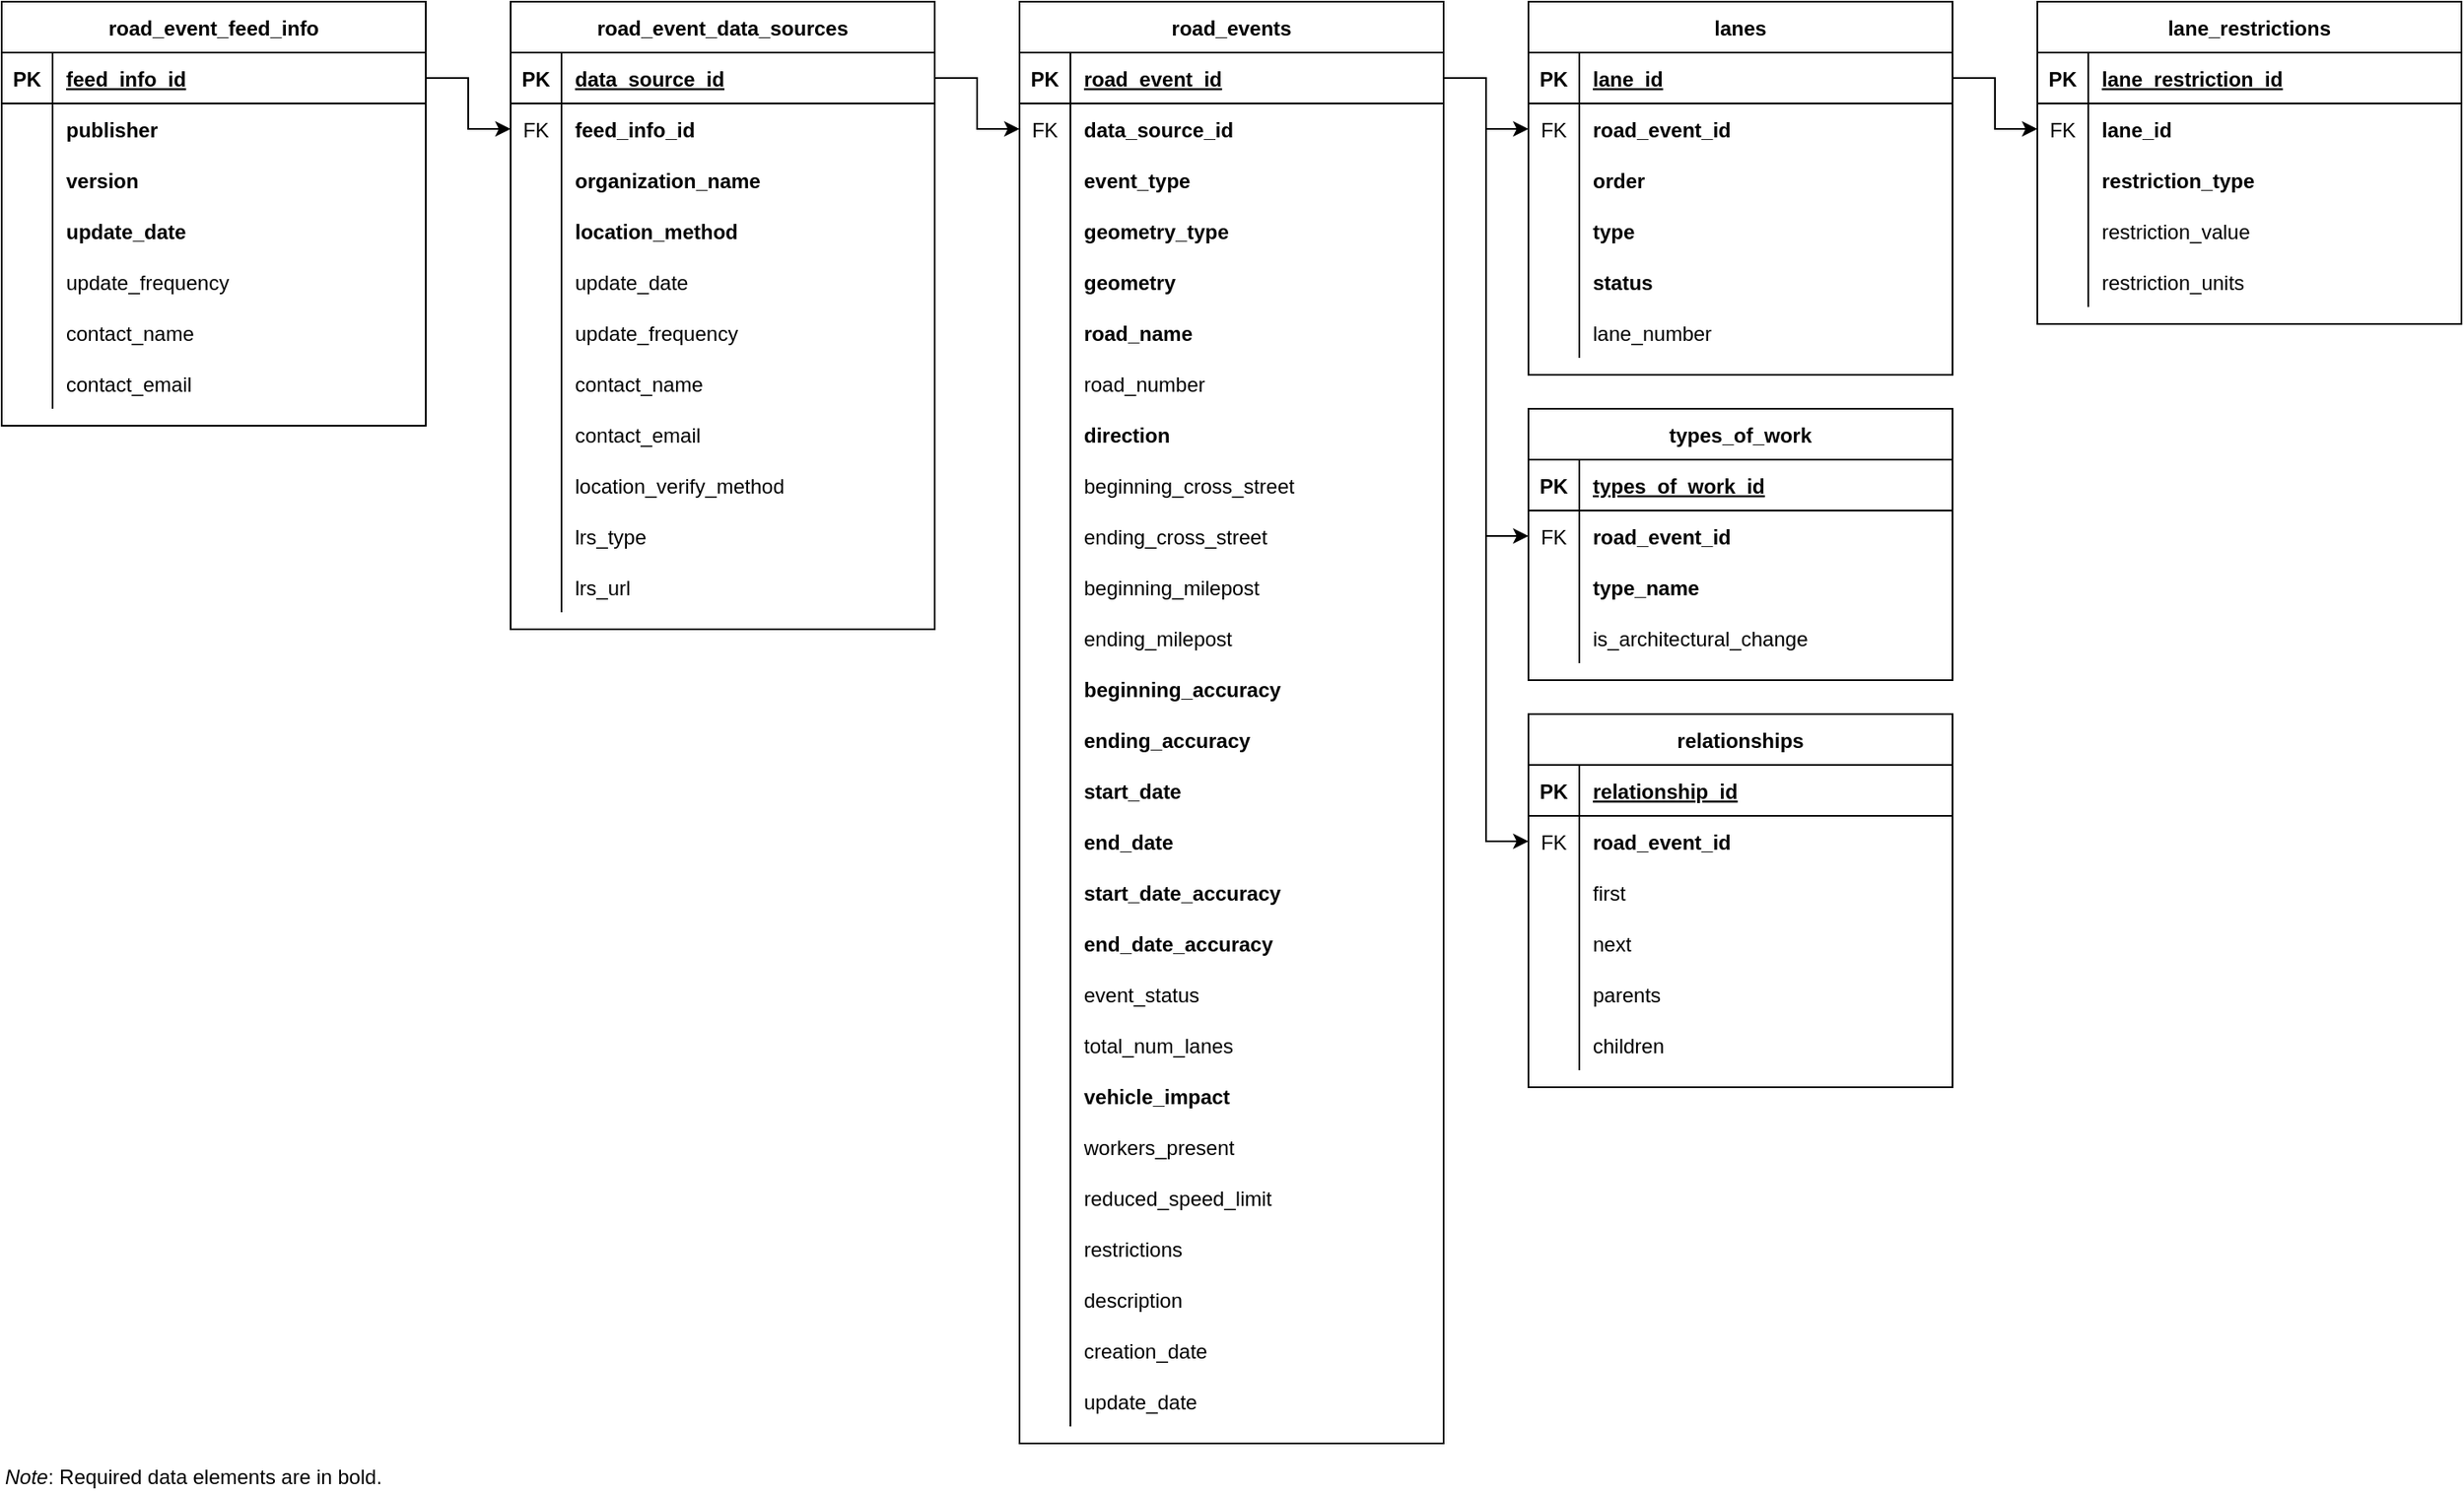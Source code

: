 <mxfile version="13.6.5" pages="2">
    <diagram id="R2lEEEUBdFMjLlhIrx00" name="road_event_erd">
        <mxGraphModel dx="919" dy="785" grid="1" gridSize="10" guides="0" tooltips="1" connect="1" arrows="1" fold="1" page="1" pageScale="1" pageWidth="850" pageHeight="1100" math="0" shadow="0" extFonts="Permanent Marker^https://fonts.googleapis.com/css?family=Permanent+Marker">
            <root>
                <mxCell id="0"/>
                <mxCell id="1" parent="0"/>
                <mxCell id="C-vyLk0tnHw3VtMMgP7b-23" value="road_event_feed_info" style="shape=table;startSize=30;container=1;collapsible=1;childLayout=tableLayout;fixedRows=1;rowLines=0;fontStyle=1;align=center;resizeLast=1;" parent="1" vertex="1">
                    <mxGeometry x="120" y="120" width="250" height="250" as="geometry"/>
                </mxCell>
                <mxCell id="C-vyLk0tnHw3VtMMgP7b-24" value="" style="shape=partialRectangle;collapsible=0;dropTarget=0;pointerEvents=0;fillColor=none;points=[[0,0.5],[1,0.5]];portConstraint=eastwest;top=0;left=0;right=0;bottom=1;" parent="C-vyLk0tnHw3VtMMgP7b-23" vertex="1">
                    <mxGeometry y="30" width="250" height="30" as="geometry"/>
                </mxCell>
                <mxCell id="C-vyLk0tnHw3VtMMgP7b-25" value="PK" style="shape=partialRectangle;overflow=hidden;connectable=0;fillColor=none;top=0;left=0;bottom=0;right=0;fontStyle=1;" parent="C-vyLk0tnHw3VtMMgP7b-24" vertex="1">
                    <mxGeometry width="30" height="30" as="geometry"/>
                </mxCell>
                <mxCell id="C-vyLk0tnHw3VtMMgP7b-26" value="feed_info_id" style="shape=partialRectangle;overflow=hidden;connectable=0;fillColor=none;top=0;left=0;bottom=0;right=0;align=left;spacingLeft=6;fontStyle=5;" parent="C-vyLk0tnHw3VtMMgP7b-24" vertex="1">
                    <mxGeometry x="30" width="220" height="30" as="geometry"/>
                </mxCell>
                <mxCell id="C-vyLk0tnHw3VtMMgP7b-27" value="" style="shape=partialRectangle;collapsible=0;dropTarget=0;pointerEvents=0;fillColor=none;points=[[0,0.5],[1,0.5]];portConstraint=eastwest;top=0;left=0;right=0;bottom=0;" parent="C-vyLk0tnHw3VtMMgP7b-23" vertex="1">
                    <mxGeometry y="60" width="250" height="30" as="geometry"/>
                </mxCell>
                <mxCell id="C-vyLk0tnHw3VtMMgP7b-28" value="" style="shape=partialRectangle;overflow=hidden;connectable=0;fillColor=none;top=0;left=0;bottom=0;right=0;" parent="C-vyLk0tnHw3VtMMgP7b-27" vertex="1">
                    <mxGeometry width="30" height="30" as="geometry"/>
                </mxCell>
                <mxCell id="C-vyLk0tnHw3VtMMgP7b-29" value="publisher" style="shape=partialRectangle;overflow=hidden;connectable=0;fillColor=none;top=0;left=0;bottom=0;right=0;align=left;spacingLeft=6;fontStyle=1" parent="C-vyLk0tnHw3VtMMgP7b-27" vertex="1">
                    <mxGeometry x="30" width="220" height="30" as="geometry"/>
                </mxCell>
                <mxCell id="uCtt0tD_G5qv8hF2xsMe-9" style="shape=partialRectangle;collapsible=0;dropTarget=0;pointerEvents=0;fillColor=none;points=[[0,0.5],[1,0.5]];portConstraint=eastwest;top=0;left=0;right=0;bottom=0;" parent="C-vyLk0tnHw3VtMMgP7b-23" vertex="1">
                    <mxGeometry y="90" width="250" height="30" as="geometry"/>
                </mxCell>
                <mxCell id="uCtt0tD_G5qv8hF2xsMe-10" style="shape=partialRectangle;overflow=hidden;connectable=0;fillColor=none;top=0;left=0;bottom=0;right=0;" parent="uCtt0tD_G5qv8hF2xsMe-9" vertex="1">
                    <mxGeometry width="30" height="30" as="geometry"/>
                </mxCell>
                <mxCell id="uCtt0tD_G5qv8hF2xsMe-11" value="version" style="shape=partialRectangle;overflow=hidden;connectable=0;fillColor=none;top=0;left=0;bottom=0;right=0;align=left;spacingLeft=6;fontStyle=1" parent="uCtt0tD_G5qv8hF2xsMe-9" vertex="1">
                    <mxGeometry x="30" width="220" height="30" as="geometry"/>
                </mxCell>
                <mxCell id="uCtt0tD_G5qv8hF2xsMe-12" style="shape=partialRectangle;collapsible=0;dropTarget=0;pointerEvents=0;fillColor=none;points=[[0,0.5],[1,0.5]];portConstraint=eastwest;top=0;left=0;right=0;bottom=0;" parent="C-vyLk0tnHw3VtMMgP7b-23" vertex="1">
                    <mxGeometry y="120" width="250" height="30" as="geometry"/>
                </mxCell>
                <mxCell id="uCtt0tD_G5qv8hF2xsMe-13" style="shape=partialRectangle;overflow=hidden;connectable=0;fillColor=none;top=0;left=0;bottom=0;right=0;" parent="uCtt0tD_G5qv8hF2xsMe-12" vertex="1">
                    <mxGeometry width="30" height="30" as="geometry"/>
                </mxCell>
                <mxCell id="uCtt0tD_G5qv8hF2xsMe-14" value="update_date" style="shape=partialRectangle;overflow=hidden;connectable=0;fillColor=none;top=0;left=0;bottom=0;right=0;align=left;spacingLeft=6;fontStyle=1" parent="uCtt0tD_G5qv8hF2xsMe-12" vertex="1">
                    <mxGeometry x="30" width="220" height="30" as="geometry"/>
                </mxCell>
                <mxCell id="uCtt0tD_G5qv8hF2xsMe-15" style="shape=partialRectangle;collapsible=0;dropTarget=0;pointerEvents=0;fillColor=none;points=[[0,0.5],[1,0.5]];portConstraint=eastwest;top=0;left=0;right=0;bottom=0;" parent="C-vyLk0tnHw3VtMMgP7b-23" vertex="1">
                    <mxGeometry y="150" width="250" height="30" as="geometry"/>
                </mxCell>
                <mxCell id="uCtt0tD_G5qv8hF2xsMe-16" style="shape=partialRectangle;overflow=hidden;connectable=0;fillColor=none;top=0;left=0;bottom=0;right=0;" parent="uCtt0tD_G5qv8hF2xsMe-15" vertex="1">
                    <mxGeometry width="30" height="30" as="geometry"/>
                </mxCell>
                <mxCell id="uCtt0tD_G5qv8hF2xsMe-17" value="update_frequency" style="shape=partialRectangle;overflow=hidden;connectable=0;fillColor=none;top=0;left=0;bottom=0;right=0;align=left;spacingLeft=6;" parent="uCtt0tD_G5qv8hF2xsMe-15" vertex="1">
                    <mxGeometry x="30" width="220" height="30" as="geometry"/>
                </mxCell>
                <mxCell id="uCtt0tD_G5qv8hF2xsMe-18" style="shape=partialRectangle;collapsible=0;dropTarget=0;pointerEvents=0;fillColor=none;points=[[0,0.5],[1,0.5]];portConstraint=eastwest;top=0;left=0;right=0;bottom=0;" parent="C-vyLk0tnHw3VtMMgP7b-23" vertex="1">
                    <mxGeometry y="180" width="250" height="30" as="geometry"/>
                </mxCell>
                <mxCell id="uCtt0tD_G5qv8hF2xsMe-19" style="shape=partialRectangle;overflow=hidden;connectable=0;fillColor=none;top=0;left=0;bottom=0;right=0;" parent="uCtt0tD_G5qv8hF2xsMe-18" vertex="1">
                    <mxGeometry width="30" height="30" as="geometry"/>
                </mxCell>
                <mxCell id="uCtt0tD_G5qv8hF2xsMe-20" value="contact_name" style="shape=partialRectangle;overflow=hidden;connectable=0;fillColor=none;top=0;left=0;bottom=0;right=0;align=left;spacingLeft=6;" parent="uCtt0tD_G5qv8hF2xsMe-18" vertex="1">
                    <mxGeometry x="30" width="220" height="30" as="geometry"/>
                </mxCell>
                <mxCell id="uCtt0tD_G5qv8hF2xsMe-21" style="shape=partialRectangle;collapsible=0;dropTarget=0;pointerEvents=0;fillColor=none;points=[[0,0.5],[1,0.5]];portConstraint=eastwest;top=0;left=0;right=0;bottom=0;" parent="C-vyLk0tnHw3VtMMgP7b-23" vertex="1">
                    <mxGeometry y="210" width="250" height="30" as="geometry"/>
                </mxCell>
                <mxCell id="uCtt0tD_G5qv8hF2xsMe-22" style="shape=partialRectangle;overflow=hidden;connectable=0;fillColor=none;top=0;left=0;bottom=0;right=0;" parent="uCtt0tD_G5qv8hF2xsMe-21" vertex="1">
                    <mxGeometry width="30" height="30" as="geometry"/>
                </mxCell>
                <mxCell id="uCtt0tD_G5qv8hF2xsMe-23" value="contact_email" style="shape=partialRectangle;overflow=hidden;connectable=0;fillColor=none;top=0;left=0;bottom=0;right=0;align=left;spacingLeft=6;" parent="uCtt0tD_G5qv8hF2xsMe-21" vertex="1">
                    <mxGeometry x="30" width="220" height="30" as="geometry"/>
                </mxCell>
                <mxCell id="uCtt0tD_G5qv8hF2xsMe-377" style="edgeStyle=orthogonalEdgeStyle;rounded=0;orthogonalLoop=1;jettySize=auto;html=1;entryX=0;entryY=0.5;entryDx=0;entryDy=0;" parent="1" source="C-vyLk0tnHw3VtMMgP7b-14" target="uCtt0tD_G5qv8hF2xsMe-236" edge="1">
                    <mxGeometry relative="1" as="geometry"/>
                </mxCell>
                <mxCell id="uCtt0tD_G5qv8hF2xsMe-378" style="edgeStyle=orthogonalEdgeStyle;rounded=0;orthogonalLoop=1;jettySize=auto;html=1;exitX=1;exitY=0.5;exitDx=0;exitDy=0;entryX=0;entryY=0.5;entryDx=0;entryDy=0;" parent="1" source="C-vyLk0tnHw3VtMMgP7b-14" target="uCtt0tD_G5qv8hF2xsMe-270" edge="1">
                    <mxGeometry relative="1" as="geometry"/>
                </mxCell>
                <mxCell id="uCtt0tD_G5qv8hF2xsMe-379" style="edgeStyle=orthogonalEdgeStyle;rounded=0;orthogonalLoop=1;jettySize=auto;html=1;exitX=1;exitY=0.5;exitDx=0;exitDy=0;entryX=0;entryY=0.5;entryDx=0;entryDy=0;" parent="1" source="C-vyLk0tnHw3VtMMgP7b-14" target="uCtt0tD_G5qv8hF2xsMe-304" edge="1">
                    <mxGeometry relative="1" as="geometry"/>
                </mxCell>
                <mxCell id="uCtt0tD_G5qv8hF2xsMe-380" style="edgeStyle=orthogonalEdgeStyle;rounded=0;orthogonalLoop=1;jettySize=auto;html=1;exitX=1;exitY=0.5;exitDx=0;exitDy=0;entryX=0;entryY=0.5;entryDx=0;entryDy=0;" parent="1" source="uCtt0tD_G5qv8hF2xsMe-233" target="uCtt0tD_G5qv8hF2xsMe-347" edge="1">
                    <mxGeometry relative="1" as="geometry"/>
                </mxCell>
                <mxCell id="C-vyLk0tnHw3VtMMgP7b-2" value="road_event_data_sources" style="shape=table;startSize=30;container=1;collapsible=1;childLayout=tableLayout;fixedRows=1;rowLines=0;fontStyle=1;align=center;resizeLast=1;" parent="1" vertex="1">
                    <mxGeometry x="420" y="120" width="250" height="370" as="geometry"/>
                </mxCell>
                <mxCell id="C-vyLk0tnHw3VtMMgP7b-3" value="" style="shape=partialRectangle;collapsible=0;dropTarget=0;pointerEvents=0;fillColor=none;points=[[0,0.5],[1,0.5]];portConstraint=eastwest;top=0;left=0;right=0;bottom=1;" parent="C-vyLk0tnHw3VtMMgP7b-2" vertex="1">
                    <mxGeometry y="30" width="250" height="30" as="geometry"/>
                </mxCell>
                <mxCell id="C-vyLk0tnHw3VtMMgP7b-4" value="PK" style="shape=partialRectangle;overflow=hidden;connectable=0;fillColor=none;top=0;left=0;bottom=0;right=0;fontStyle=1;" parent="C-vyLk0tnHw3VtMMgP7b-3" vertex="1">
                    <mxGeometry width="30" height="30" as="geometry"/>
                </mxCell>
                <mxCell id="C-vyLk0tnHw3VtMMgP7b-5" value="data_source_id" style="shape=partialRectangle;overflow=hidden;connectable=0;fillColor=none;top=0;left=0;bottom=0;right=0;align=left;spacingLeft=6;fontStyle=5;" parent="C-vyLk0tnHw3VtMMgP7b-3" vertex="1">
                    <mxGeometry x="30" width="220" height="30" as="geometry"/>
                </mxCell>
                <mxCell id="C-vyLk0tnHw3VtMMgP7b-6" value="" style="shape=partialRectangle;collapsible=0;dropTarget=0;pointerEvents=0;fillColor=none;points=[[0,0.5],[1,0.5]];portConstraint=eastwest;top=0;left=0;right=0;bottom=0;" parent="C-vyLk0tnHw3VtMMgP7b-2" vertex="1">
                    <mxGeometry y="60" width="250" height="30" as="geometry"/>
                </mxCell>
                <mxCell id="C-vyLk0tnHw3VtMMgP7b-7" value="FK" style="shape=partialRectangle;overflow=hidden;connectable=0;fillColor=none;top=0;left=0;bottom=0;right=0;" parent="C-vyLk0tnHw3VtMMgP7b-6" vertex="1">
                    <mxGeometry width="30" height="30" as="geometry"/>
                </mxCell>
                <mxCell id="C-vyLk0tnHw3VtMMgP7b-8" value="feed_info_id" style="shape=partialRectangle;overflow=hidden;connectable=0;fillColor=none;top=0;left=0;bottom=0;right=0;align=left;spacingLeft=6;fontStyle=1" parent="C-vyLk0tnHw3VtMMgP7b-6" vertex="1">
                    <mxGeometry x="30" width="220" height="30" as="geometry"/>
                </mxCell>
                <mxCell id="C-vyLk0tnHw3VtMMgP7b-9" value="" style="shape=partialRectangle;collapsible=0;dropTarget=0;pointerEvents=0;fillColor=none;points=[[0,0.5],[1,0.5]];portConstraint=eastwest;top=0;left=0;right=0;bottom=0;" parent="C-vyLk0tnHw3VtMMgP7b-2" vertex="1">
                    <mxGeometry y="90" width="250" height="30" as="geometry"/>
                </mxCell>
                <mxCell id="C-vyLk0tnHw3VtMMgP7b-10" value="" style="shape=partialRectangle;overflow=hidden;connectable=0;fillColor=none;top=0;left=0;bottom=0;right=0;" parent="C-vyLk0tnHw3VtMMgP7b-9" vertex="1">
                    <mxGeometry width="30" height="30" as="geometry"/>
                </mxCell>
                <mxCell id="C-vyLk0tnHw3VtMMgP7b-11" value="organization_name" style="shape=partialRectangle;overflow=hidden;connectable=0;fillColor=none;top=0;left=0;bottom=0;right=0;align=left;spacingLeft=6;fontStyle=1" parent="C-vyLk0tnHw3VtMMgP7b-9" vertex="1">
                    <mxGeometry x="30" width="220" height="30" as="geometry"/>
                </mxCell>
                <mxCell id="uCtt0tD_G5qv8hF2xsMe-60" style="shape=partialRectangle;collapsible=0;dropTarget=0;pointerEvents=0;fillColor=none;points=[[0,0.5],[1,0.5]];portConstraint=eastwest;top=0;left=0;right=0;bottom=0;" parent="C-vyLk0tnHw3VtMMgP7b-2" vertex="1">
                    <mxGeometry y="120" width="250" height="30" as="geometry"/>
                </mxCell>
                <mxCell id="uCtt0tD_G5qv8hF2xsMe-61" style="shape=partialRectangle;overflow=hidden;connectable=0;fillColor=none;top=0;left=0;bottom=0;right=0;" parent="uCtt0tD_G5qv8hF2xsMe-60" vertex="1">
                    <mxGeometry width="30" height="30" as="geometry"/>
                </mxCell>
                <mxCell id="uCtt0tD_G5qv8hF2xsMe-62" value="location_method" style="shape=partialRectangle;overflow=hidden;connectable=0;fillColor=none;top=0;left=0;bottom=0;right=0;align=left;spacingLeft=6;fontStyle=1" parent="uCtt0tD_G5qv8hF2xsMe-60" vertex="1">
                    <mxGeometry x="30" width="220" height="30" as="geometry"/>
                </mxCell>
                <mxCell id="uCtt0tD_G5qv8hF2xsMe-57" style="shape=partialRectangle;collapsible=0;dropTarget=0;pointerEvents=0;fillColor=none;points=[[0,0.5],[1,0.5]];portConstraint=eastwest;top=0;left=0;right=0;bottom=0;" parent="C-vyLk0tnHw3VtMMgP7b-2" vertex="1">
                    <mxGeometry y="150" width="250" height="30" as="geometry"/>
                </mxCell>
                <mxCell id="uCtt0tD_G5qv8hF2xsMe-58" style="shape=partialRectangle;overflow=hidden;connectable=0;fillColor=none;top=0;left=0;bottom=0;right=0;" parent="uCtt0tD_G5qv8hF2xsMe-57" vertex="1">
                    <mxGeometry width="30" height="30" as="geometry"/>
                </mxCell>
                <mxCell id="uCtt0tD_G5qv8hF2xsMe-59" value="update_date" style="shape=partialRectangle;overflow=hidden;connectable=0;fillColor=none;top=0;left=0;bottom=0;right=0;align=left;spacingLeft=6;" parent="uCtt0tD_G5qv8hF2xsMe-57" vertex="1">
                    <mxGeometry x="30" width="220" height="30" as="geometry"/>
                </mxCell>
                <mxCell id="uCtt0tD_G5qv8hF2xsMe-54" style="shape=partialRectangle;collapsible=0;dropTarget=0;pointerEvents=0;fillColor=none;points=[[0,0.5],[1,0.5]];portConstraint=eastwest;top=0;left=0;right=0;bottom=0;" parent="C-vyLk0tnHw3VtMMgP7b-2" vertex="1">
                    <mxGeometry y="180" width="250" height="30" as="geometry"/>
                </mxCell>
                <mxCell id="uCtt0tD_G5qv8hF2xsMe-55" style="shape=partialRectangle;overflow=hidden;connectable=0;fillColor=none;top=0;left=0;bottom=0;right=0;" parent="uCtt0tD_G5qv8hF2xsMe-54" vertex="1">
                    <mxGeometry width="30" height="30" as="geometry"/>
                </mxCell>
                <mxCell id="uCtt0tD_G5qv8hF2xsMe-56" value="update_frequency" style="shape=partialRectangle;overflow=hidden;connectable=0;fillColor=none;top=0;left=0;bottom=0;right=0;align=left;spacingLeft=6;" parent="uCtt0tD_G5qv8hF2xsMe-54" vertex="1">
                    <mxGeometry x="30" width="220" height="30" as="geometry"/>
                </mxCell>
                <mxCell id="uCtt0tD_G5qv8hF2xsMe-51" style="shape=partialRectangle;collapsible=0;dropTarget=0;pointerEvents=0;fillColor=none;points=[[0,0.5],[1,0.5]];portConstraint=eastwest;top=0;left=0;right=0;bottom=0;" parent="C-vyLk0tnHw3VtMMgP7b-2" vertex="1">
                    <mxGeometry y="210" width="250" height="30" as="geometry"/>
                </mxCell>
                <mxCell id="uCtt0tD_G5qv8hF2xsMe-52" style="shape=partialRectangle;overflow=hidden;connectable=0;fillColor=none;top=0;left=0;bottom=0;right=0;" parent="uCtt0tD_G5qv8hF2xsMe-51" vertex="1">
                    <mxGeometry width="30" height="30" as="geometry"/>
                </mxCell>
                <mxCell id="uCtt0tD_G5qv8hF2xsMe-53" value="contact_name" style="shape=partialRectangle;overflow=hidden;connectable=0;fillColor=none;top=0;left=0;bottom=0;right=0;align=left;spacingLeft=6;" parent="uCtt0tD_G5qv8hF2xsMe-51" vertex="1">
                    <mxGeometry x="30" width="220" height="30" as="geometry"/>
                </mxCell>
                <mxCell id="uCtt0tD_G5qv8hF2xsMe-48" style="shape=partialRectangle;collapsible=0;dropTarget=0;pointerEvents=0;fillColor=none;points=[[0,0.5],[1,0.5]];portConstraint=eastwest;top=0;left=0;right=0;bottom=0;" parent="C-vyLk0tnHw3VtMMgP7b-2" vertex="1">
                    <mxGeometry y="240" width="250" height="30" as="geometry"/>
                </mxCell>
                <mxCell id="uCtt0tD_G5qv8hF2xsMe-49" style="shape=partialRectangle;overflow=hidden;connectable=0;fillColor=none;top=0;left=0;bottom=0;right=0;" parent="uCtt0tD_G5qv8hF2xsMe-48" vertex="1">
                    <mxGeometry width="30" height="30" as="geometry"/>
                </mxCell>
                <mxCell id="uCtt0tD_G5qv8hF2xsMe-50" value="contact_email" style="shape=partialRectangle;overflow=hidden;connectable=0;fillColor=none;top=0;left=0;bottom=0;right=0;align=left;spacingLeft=6;" parent="uCtt0tD_G5qv8hF2xsMe-48" vertex="1">
                    <mxGeometry x="30" width="220" height="30" as="geometry"/>
                </mxCell>
                <mxCell id="uCtt0tD_G5qv8hF2xsMe-45" style="shape=partialRectangle;collapsible=0;dropTarget=0;pointerEvents=0;fillColor=none;points=[[0,0.5],[1,0.5]];portConstraint=eastwest;top=0;left=0;right=0;bottom=0;" parent="C-vyLk0tnHw3VtMMgP7b-2" vertex="1">
                    <mxGeometry y="270" width="250" height="30" as="geometry"/>
                </mxCell>
                <mxCell id="uCtt0tD_G5qv8hF2xsMe-46" style="shape=partialRectangle;overflow=hidden;connectable=0;fillColor=none;top=0;left=0;bottom=0;right=0;" parent="uCtt0tD_G5qv8hF2xsMe-45" vertex="1">
                    <mxGeometry width="30" height="30" as="geometry"/>
                </mxCell>
                <mxCell id="uCtt0tD_G5qv8hF2xsMe-47" value="location_verify_method" style="shape=partialRectangle;overflow=hidden;connectable=0;fillColor=none;top=0;left=0;bottom=0;right=0;align=left;spacingLeft=6;" parent="uCtt0tD_G5qv8hF2xsMe-45" vertex="1">
                    <mxGeometry x="30" width="220" height="30" as="geometry"/>
                </mxCell>
                <mxCell id="uCtt0tD_G5qv8hF2xsMe-42" style="shape=partialRectangle;collapsible=0;dropTarget=0;pointerEvents=0;fillColor=none;points=[[0,0.5],[1,0.5]];portConstraint=eastwest;top=0;left=0;right=0;bottom=0;" parent="C-vyLk0tnHw3VtMMgP7b-2" vertex="1">
                    <mxGeometry y="300" width="250" height="30" as="geometry"/>
                </mxCell>
                <mxCell id="uCtt0tD_G5qv8hF2xsMe-43" style="shape=partialRectangle;overflow=hidden;connectable=0;fillColor=none;top=0;left=0;bottom=0;right=0;" parent="uCtt0tD_G5qv8hF2xsMe-42" vertex="1">
                    <mxGeometry width="30" height="30" as="geometry"/>
                </mxCell>
                <mxCell id="uCtt0tD_G5qv8hF2xsMe-44" value="lrs_type" style="shape=partialRectangle;overflow=hidden;connectable=0;fillColor=none;top=0;left=0;bottom=0;right=0;align=left;spacingLeft=6;" parent="uCtt0tD_G5qv8hF2xsMe-42" vertex="1">
                    <mxGeometry x="30" width="220" height="30" as="geometry"/>
                </mxCell>
                <mxCell id="uCtt0tD_G5qv8hF2xsMe-39" style="shape=partialRectangle;collapsible=0;dropTarget=0;pointerEvents=0;fillColor=none;points=[[0,0.5],[1,0.5]];portConstraint=eastwest;top=0;left=0;right=0;bottom=0;" parent="C-vyLk0tnHw3VtMMgP7b-2" vertex="1">
                    <mxGeometry y="330" width="250" height="30" as="geometry"/>
                </mxCell>
                <mxCell id="uCtt0tD_G5qv8hF2xsMe-40" style="shape=partialRectangle;overflow=hidden;connectable=0;fillColor=none;top=0;left=0;bottom=0;right=0;" parent="uCtt0tD_G5qv8hF2xsMe-39" vertex="1">
                    <mxGeometry width="30" height="30" as="geometry"/>
                </mxCell>
                <mxCell id="uCtt0tD_G5qv8hF2xsMe-41" value="lrs_url" style="shape=partialRectangle;overflow=hidden;connectable=0;fillColor=none;top=0;left=0;bottom=0;right=0;align=left;spacingLeft=6;" parent="uCtt0tD_G5qv8hF2xsMe-39" vertex="1">
                    <mxGeometry x="30" width="220" height="30" as="geometry"/>
                </mxCell>
                <mxCell id="C-vyLk0tnHw3VtMMgP7b-13" value="road_events" style="shape=table;startSize=30;container=1;collapsible=1;childLayout=tableLayout;fixedRows=1;rowLines=0;fontStyle=1;align=center;resizeLast=1;" parent="1" vertex="1">
                    <mxGeometry x="720" y="120" width="250" height="850" as="geometry"/>
                </mxCell>
                <mxCell id="C-vyLk0tnHw3VtMMgP7b-14" value="" style="shape=partialRectangle;collapsible=0;dropTarget=0;pointerEvents=0;fillColor=none;points=[[0,0.5],[1,0.5]];portConstraint=eastwest;top=0;left=0;right=0;bottom=1;" parent="C-vyLk0tnHw3VtMMgP7b-13" vertex="1">
                    <mxGeometry y="30" width="250" height="30" as="geometry"/>
                </mxCell>
                <mxCell id="C-vyLk0tnHw3VtMMgP7b-15" value="PK" style="shape=partialRectangle;overflow=hidden;connectable=0;fillColor=none;top=0;left=0;bottom=0;right=0;fontStyle=1;" parent="C-vyLk0tnHw3VtMMgP7b-14" vertex="1">
                    <mxGeometry width="30" height="30" as="geometry"/>
                </mxCell>
                <mxCell id="C-vyLk0tnHw3VtMMgP7b-16" value="road_event_id" style="shape=partialRectangle;overflow=hidden;connectable=0;fillColor=none;top=0;left=0;bottom=0;right=0;align=left;spacingLeft=6;fontStyle=5;" parent="C-vyLk0tnHw3VtMMgP7b-14" vertex="1">
                    <mxGeometry x="30" width="220" height="30" as="geometry"/>
                </mxCell>
                <mxCell id="C-vyLk0tnHw3VtMMgP7b-17" value="" style="shape=partialRectangle;collapsible=0;dropTarget=0;pointerEvents=0;fillColor=none;points=[[0,0.5],[1,0.5]];portConstraint=eastwest;top=0;left=0;right=0;bottom=0;" parent="C-vyLk0tnHw3VtMMgP7b-13" vertex="1">
                    <mxGeometry y="60" width="250" height="30" as="geometry"/>
                </mxCell>
                <mxCell id="C-vyLk0tnHw3VtMMgP7b-18" value="FK" style="shape=partialRectangle;overflow=hidden;connectable=0;fillColor=none;top=0;left=0;bottom=0;right=0;" parent="C-vyLk0tnHw3VtMMgP7b-17" vertex="1">
                    <mxGeometry width="30" height="30" as="geometry"/>
                </mxCell>
                <mxCell id="C-vyLk0tnHw3VtMMgP7b-19" value="data_source_id" style="shape=partialRectangle;overflow=hidden;connectable=0;fillColor=none;top=0;left=0;bottom=0;right=0;align=left;spacingLeft=6;fontStyle=1" parent="C-vyLk0tnHw3VtMMgP7b-17" vertex="1">
                    <mxGeometry x="30" width="220" height="30" as="geometry"/>
                </mxCell>
                <mxCell id="C-vyLk0tnHw3VtMMgP7b-20" value="" style="shape=partialRectangle;collapsible=0;dropTarget=0;pointerEvents=0;fillColor=none;points=[[0,0.5],[1,0.5]];portConstraint=eastwest;top=0;left=0;right=0;bottom=0;fontStyle=1" parent="C-vyLk0tnHw3VtMMgP7b-13" vertex="1">
                    <mxGeometry y="90" width="250" height="30" as="geometry"/>
                </mxCell>
                <mxCell id="C-vyLk0tnHw3VtMMgP7b-21" value="" style="shape=partialRectangle;overflow=hidden;connectable=0;fillColor=none;top=0;left=0;bottom=0;right=0;" parent="C-vyLk0tnHw3VtMMgP7b-20" vertex="1">
                    <mxGeometry width="30" height="30" as="geometry"/>
                </mxCell>
                <mxCell id="C-vyLk0tnHw3VtMMgP7b-22" value="event_type" style="shape=partialRectangle;overflow=hidden;connectable=0;fillColor=none;top=0;left=0;bottom=0;right=0;align=left;spacingLeft=6;fontStyle=1" parent="C-vyLk0tnHw3VtMMgP7b-20" vertex="1">
                    <mxGeometry x="30" width="220" height="30" as="geometry"/>
                </mxCell>
                <mxCell id="uCtt0tD_G5qv8hF2xsMe-120" style="shape=partialRectangle;collapsible=0;dropTarget=0;pointerEvents=0;fillColor=none;points=[[0,0.5],[1,0.5]];portConstraint=eastwest;top=0;left=0;right=0;bottom=0;fontStyle=1" parent="C-vyLk0tnHw3VtMMgP7b-13" vertex="1">
                    <mxGeometry y="120" width="250" height="30" as="geometry"/>
                </mxCell>
                <mxCell id="uCtt0tD_G5qv8hF2xsMe-121" style="shape=partialRectangle;overflow=hidden;connectable=0;fillColor=none;top=0;left=0;bottom=0;right=0;" parent="uCtt0tD_G5qv8hF2xsMe-120" vertex="1">
                    <mxGeometry width="30" height="30" as="geometry"/>
                </mxCell>
                <mxCell id="uCtt0tD_G5qv8hF2xsMe-122" value="geometry_type" style="shape=partialRectangle;overflow=hidden;connectable=0;fillColor=none;top=0;left=0;bottom=0;right=0;align=left;spacingLeft=6;fontStyle=1" parent="uCtt0tD_G5qv8hF2xsMe-120" vertex="1">
                    <mxGeometry x="30" width="220" height="30" as="geometry"/>
                </mxCell>
                <mxCell id="uCtt0tD_G5qv8hF2xsMe-117" style="shape=partialRectangle;collapsible=0;dropTarget=0;pointerEvents=0;fillColor=none;points=[[0,0.5],[1,0.5]];portConstraint=eastwest;top=0;left=0;right=0;bottom=0;fontStyle=1" parent="C-vyLk0tnHw3VtMMgP7b-13" vertex="1">
                    <mxGeometry y="150" width="250" height="30" as="geometry"/>
                </mxCell>
                <mxCell id="uCtt0tD_G5qv8hF2xsMe-118" style="shape=partialRectangle;overflow=hidden;connectable=0;fillColor=none;top=0;left=0;bottom=0;right=0;" parent="uCtt0tD_G5qv8hF2xsMe-117" vertex="1">
                    <mxGeometry width="30" height="30" as="geometry"/>
                </mxCell>
                <mxCell id="uCtt0tD_G5qv8hF2xsMe-119" value="geometry" style="shape=partialRectangle;overflow=hidden;connectable=0;fillColor=none;top=0;left=0;bottom=0;right=0;align=left;spacingLeft=6;fontStyle=1" parent="uCtt0tD_G5qv8hF2xsMe-117" vertex="1">
                    <mxGeometry x="30" width="220" height="30" as="geometry"/>
                </mxCell>
                <mxCell id="uCtt0tD_G5qv8hF2xsMe-114" style="shape=partialRectangle;collapsible=0;dropTarget=0;pointerEvents=0;fillColor=none;points=[[0,0.5],[1,0.5]];portConstraint=eastwest;top=0;left=0;right=0;bottom=0;fontStyle=1" parent="C-vyLk0tnHw3VtMMgP7b-13" vertex="1">
                    <mxGeometry y="180" width="250" height="30" as="geometry"/>
                </mxCell>
                <mxCell id="uCtt0tD_G5qv8hF2xsMe-115" style="shape=partialRectangle;overflow=hidden;connectable=0;fillColor=none;top=0;left=0;bottom=0;right=0;" parent="uCtt0tD_G5qv8hF2xsMe-114" vertex="1">
                    <mxGeometry width="30" height="30" as="geometry"/>
                </mxCell>
                <mxCell id="uCtt0tD_G5qv8hF2xsMe-116" value="road_name" style="shape=partialRectangle;overflow=hidden;connectable=0;fillColor=none;top=0;left=0;bottom=0;right=0;align=left;spacingLeft=6;fontStyle=1" parent="uCtt0tD_G5qv8hF2xsMe-114" vertex="1">
                    <mxGeometry x="30" width="220" height="30" as="geometry"/>
                </mxCell>
                <mxCell id="uCtt0tD_G5qv8hF2xsMe-111" style="shape=partialRectangle;collapsible=0;dropTarget=0;pointerEvents=0;fillColor=none;points=[[0,0.5],[1,0.5]];portConstraint=eastwest;top=0;left=0;right=0;bottom=0;fontStyle=1" parent="C-vyLk0tnHw3VtMMgP7b-13" vertex="1">
                    <mxGeometry y="210" width="250" height="30" as="geometry"/>
                </mxCell>
                <mxCell id="uCtt0tD_G5qv8hF2xsMe-112" style="shape=partialRectangle;overflow=hidden;connectable=0;fillColor=none;top=0;left=0;bottom=0;right=0;" parent="uCtt0tD_G5qv8hF2xsMe-111" vertex="1">
                    <mxGeometry width="30" height="30" as="geometry"/>
                </mxCell>
                <mxCell id="uCtt0tD_G5qv8hF2xsMe-113" value="road_number" style="shape=partialRectangle;overflow=hidden;connectable=0;fillColor=none;top=0;left=0;bottom=0;right=0;align=left;spacingLeft=6;fontStyle=0" parent="uCtt0tD_G5qv8hF2xsMe-111" vertex="1">
                    <mxGeometry x="30" width="220" height="30" as="geometry"/>
                </mxCell>
                <mxCell id="uCtt0tD_G5qv8hF2xsMe-108" style="shape=partialRectangle;collapsible=0;dropTarget=0;pointerEvents=0;fillColor=none;points=[[0,0.5],[1,0.5]];portConstraint=eastwest;top=0;left=0;right=0;bottom=0;fontStyle=1" parent="C-vyLk0tnHw3VtMMgP7b-13" vertex="1">
                    <mxGeometry y="240" width="250" height="30" as="geometry"/>
                </mxCell>
                <mxCell id="uCtt0tD_G5qv8hF2xsMe-109" style="shape=partialRectangle;overflow=hidden;connectable=0;fillColor=none;top=0;left=0;bottom=0;right=0;" parent="uCtt0tD_G5qv8hF2xsMe-108" vertex="1">
                    <mxGeometry width="30" height="30" as="geometry"/>
                </mxCell>
                <mxCell id="uCtt0tD_G5qv8hF2xsMe-110" value="direction" style="shape=partialRectangle;overflow=hidden;connectable=0;fillColor=none;top=0;left=0;bottom=0;right=0;align=left;spacingLeft=6;fontStyle=1" parent="uCtt0tD_G5qv8hF2xsMe-108" vertex="1">
                    <mxGeometry x="30" width="220" height="30" as="geometry"/>
                </mxCell>
                <mxCell id="uCtt0tD_G5qv8hF2xsMe-105" style="shape=partialRectangle;collapsible=0;dropTarget=0;pointerEvents=0;fillColor=none;points=[[0,0.5],[1,0.5]];portConstraint=eastwest;top=0;left=0;right=0;bottom=0;fontStyle=1" parent="C-vyLk0tnHw3VtMMgP7b-13" vertex="1">
                    <mxGeometry y="270" width="250" height="30" as="geometry"/>
                </mxCell>
                <mxCell id="uCtt0tD_G5qv8hF2xsMe-106" style="shape=partialRectangle;overflow=hidden;connectable=0;fillColor=none;top=0;left=0;bottom=0;right=0;" parent="uCtt0tD_G5qv8hF2xsMe-105" vertex="1">
                    <mxGeometry width="30" height="30" as="geometry"/>
                </mxCell>
                <mxCell id="uCtt0tD_G5qv8hF2xsMe-107" value="beginning_cross_street" style="shape=partialRectangle;overflow=hidden;connectable=0;fillColor=none;top=0;left=0;bottom=0;right=0;align=left;spacingLeft=6;fontStyle=0" parent="uCtt0tD_G5qv8hF2xsMe-105" vertex="1">
                    <mxGeometry x="30" width="220" height="30" as="geometry"/>
                </mxCell>
                <mxCell id="uCtt0tD_G5qv8hF2xsMe-102" style="shape=partialRectangle;collapsible=0;dropTarget=0;pointerEvents=0;fillColor=none;points=[[0,0.5],[1,0.5]];portConstraint=eastwest;top=0;left=0;right=0;bottom=0;fontStyle=1" parent="C-vyLk0tnHw3VtMMgP7b-13" vertex="1">
                    <mxGeometry y="300" width="250" height="30" as="geometry"/>
                </mxCell>
                <mxCell id="uCtt0tD_G5qv8hF2xsMe-103" style="shape=partialRectangle;overflow=hidden;connectable=0;fillColor=none;top=0;left=0;bottom=0;right=0;" parent="uCtt0tD_G5qv8hF2xsMe-102" vertex="1">
                    <mxGeometry width="30" height="30" as="geometry"/>
                </mxCell>
                <mxCell id="uCtt0tD_G5qv8hF2xsMe-104" value="ending_cross_street" style="shape=partialRectangle;overflow=hidden;connectable=0;fillColor=none;top=0;left=0;bottom=0;right=0;align=left;spacingLeft=6;fontStyle=0" parent="uCtt0tD_G5qv8hF2xsMe-102" vertex="1">
                    <mxGeometry x="30" width="220" height="30" as="geometry"/>
                </mxCell>
                <mxCell id="uCtt0tD_G5qv8hF2xsMe-99" style="shape=partialRectangle;collapsible=0;dropTarget=0;pointerEvents=0;fillColor=none;points=[[0,0.5],[1,0.5]];portConstraint=eastwest;top=0;left=0;right=0;bottom=0;fontStyle=1" parent="C-vyLk0tnHw3VtMMgP7b-13" vertex="1">
                    <mxGeometry y="330" width="250" height="30" as="geometry"/>
                </mxCell>
                <mxCell id="uCtt0tD_G5qv8hF2xsMe-100" style="shape=partialRectangle;overflow=hidden;connectable=0;fillColor=none;top=0;left=0;bottom=0;right=0;" parent="uCtt0tD_G5qv8hF2xsMe-99" vertex="1">
                    <mxGeometry width="30" height="30" as="geometry"/>
                </mxCell>
                <mxCell id="uCtt0tD_G5qv8hF2xsMe-101" value="beginning_milepost" style="shape=partialRectangle;overflow=hidden;connectable=0;fillColor=none;top=0;left=0;bottom=0;right=0;align=left;spacingLeft=6;fontStyle=0" parent="uCtt0tD_G5qv8hF2xsMe-99" vertex="1">
                    <mxGeometry x="30" width="220" height="30" as="geometry"/>
                </mxCell>
                <mxCell id="uCtt0tD_G5qv8hF2xsMe-96" style="shape=partialRectangle;collapsible=0;dropTarget=0;pointerEvents=0;fillColor=none;points=[[0,0.5],[1,0.5]];portConstraint=eastwest;top=0;left=0;right=0;bottom=0;fontStyle=1" parent="C-vyLk0tnHw3VtMMgP7b-13" vertex="1">
                    <mxGeometry y="360" width="250" height="30" as="geometry"/>
                </mxCell>
                <mxCell id="uCtt0tD_G5qv8hF2xsMe-97" style="shape=partialRectangle;overflow=hidden;connectable=0;fillColor=none;top=0;left=0;bottom=0;right=0;" parent="uCtt0tD_G5qv8hF2xsMe-96" vertex="1">
                    <mxGeometry width="30" height="30" as="geometry"/>
                </mxCell>
                <mxCell id="uCtt0tD_G5qv8hF2xsMe-98" value="ending_milepost" style="shape=partialRectangle;overflow=hidden;connectable=0;fillColor=none;top=0;left=0;bottom=0;right=0;align=left;spacingLeft=6;fontStyle=0" parent="uCtt0tD_G5qv8hF2xsMe-96" vertex="1">
                    <mxGeometry x="30" width="220" height="30" as="geometry"/>
                </mxCell>
                <mxCell id="uCtt0tD_G5qv8hF2xsMe-93" style="shape=partialRectangle;collapsible=0;dropTarget=0;pointerEvents=0;fillColor=none;points=[[0,0.5],[1,0.5]];portConstraint=eastwest;top=0;left=0;right=0;bottom=0;fontStyle=1" parent="C-vyLk0tnHw3VtMMgP7b-13" vertex="1">
                    <mxGeometry y="390" width="250" height="30" as="geometry"/>
                </mxCell>
                <mxCell id="uCtt0tD_G5qv8hF2xsMe-94" style="shape=partialRectangle;overflow=hidden;connectable=0;fillColor=none;top=0;left=0;bottom=0;right=0;" parent="uCtt0tD_G5qv8hF2xsMe-93" vertex="1">
                    <mxGeometry width="30" height="30" as="geometry"/>
                </mxCell>
                <mxCell id="uCtt0tD_G5qv8hF2xsMe-95" value="beginning_accuracy" style="shape=partialRectangle;overflow=hidden;connectable=0;fillColor=none;top=0;left=0;bottom=0;right=0;align=left;spacingLeft=6;fontStyle=1" parent="uCtt0tD_G5qv8hF2xsMe-93" vertex="1">
                    <mxGeometry x="30" width="220" height="30" as="geometry"/>
                </mxCell>
                <mxCell id="uCtt0tD_G5qv8hF2xsMe-90" style="shape=partialRectangle;collapsible=0;dropTarget=0;pointerEvents=0;fillColor=none;points=[[0,0.5],[1,0.5]];portConstraint=eastwest;top=0;left=0;right=0;bottom=0;fontStyle=1" parent="C-vyLk0tnHw3VtMMgP7b-13" vertex="1">
                    <mxGeometry y="420" width="250" height="30" as="geometry"/>
                </mxCell>
                <mxCell id="uCtt0tD_G5qv8hF2xsMe-91" style="shape=partialRectangle;overflow=hidden;connectable=0;fillColor=none;top=0;left=0;bottom=0;right=0;" parent="uCtt0tD_G5qv8hF2xsMe-90" vertex="1">
                    <mxGeometry width="30" height="30" as="geometry"/>
                </mxCell>
                <mxCell id="uCtt0tD_G5qv8hF2xsMe-92" value="ending_accuracy" style="shape=partialRectangle;overflow=hidden;connectable=0;fillColor=none;top=0;left=0;bottom=0;right=0;align=left;spacingLeft=6;fontStyle=1" parent="uCtt0tD_G5qv8hF2xsMe-90" vertex="1">
                    <mxGeometry x="30" width="220" height="30" as="geometry"/>
                </mxCell>
                <mxCell id="uCtt0tD_G5qv8hF2xsMe-87" style="shape=partialRectangle;collapsible=0;dropTarget=0;pointerEvents=0;fillColor=none;points=[[0,0.5],[1,0.5]];portConstraint=eastwest;top=0;left=0;right=0;bottom=0;fontStyle=1" parent="C-vyLk0tnHw3VtMMgP7b-13" vertex="1">
                    <mxGeometry y="450" width="250" height="30" as="geometry"/>
                </mxCell>
                <mxCell id="uCtt0tD_G5qv8hF2xsMe-88" style="shape=partialRectangle;overflow=hidden;connectable=0;fillColor=none;top=0;left=0;bottom=0;right=0;" parent="uCtt0tD_G5qv8hF2xsMe-87" vertex="1">
                    <mxGeometry width="30" height="30" as="geometry"/>
                </mxCell>
                <mxCell id="uCtt0tD_G5qv8hF2xsMe-89" value="start_date" style="shape=partialRectangle;overflow=hidden;connectable=0;fillColor=none;top=0;left=0;bottom=0;right=0;align=left;spacingLeft=6;fontStyle=1" parent="uCtt0tD_G5qv8hF2xsMe-87" vertex="1">
                    <mxGeometry x="30" width="220" height="30" as="geometry"/>
                </mxCell>
                <mxCell id="uCtt0tD_G5qv8hF2xsMe-84" style="shape=partialRectangle;collapsible=0;dropTarget=0;pointerEvents=0;fillColor=none;points=[[0,0.5],[1,0.5]];portConstraint=eastwest;top=0;left=0;right=0;bottom=0;fontStyle=1" parent="C-vyLk0tnHw3VtMMgP7b-13" vertex="1">
                    <mxGeometry y="480" width="250" height="30" as="geometry"/>
                </mxCell>
                <mxCell id="uCtt0tD_G5qv8hF2xsMe-85" style="shape=partialRectangle;overflow=hidden;connectable=0;fillColor=none;top=0;left=0;bottom=0;right=0;" parent="uCtt0tD_G5qv8hF2xsMe-84" vertex="1">
                    <mxGeometry width="30" height="30" as="geometry"/>
                </mxCell>
                <mxCell id="uCtt0tD_G5qv8hF2xsMe-86" value="end_date" style="shape=partialRectangle;overflow=hidden;connectable=0;fillColor=none;top=0;left=0;bottom=0;right=0;align=left;spacingLeft=6;fontStyle=1" parent="uCtt0tD_G5qv8hF2xsMe-84" vertex="1">
                    <mxGeometry x="30" width="220" height="30" as="geometry"/>
                </mxCell>
                <mxCell id="uCtt0tD_G5qv8hF2xsMe-81" style="shape=partialRectangle;collapsible=0;dropTarget=0;pointerEvents=0;fillColor=none;points=[[0,0.5],[1,0.5]];portConstraint=eastwest;top=0;left=0;right=0;bottom=0;fontStyle=1" parent="C-vyLk0tnHw3VtMMgP7b-13" vertex="1">
                    <mxGeometry y="510" width="250" height="30" as="geometry"/>
                </mxCell>
                <mxCell id="uCtt0tD_G5qv8hF2xsMe-82" style="shape=partialRectangle;overflow=hidden;connectable=0;fillColor=none;top=0;left=0;bottom=0;right=0;" parent="uCtt0tD_G5qv8hF2xsMe-81" vertex="1">
                    <mxGeometry width="30" height="30" as="geometry"/>
                </mxCell>
                <mxCell id="uCtt0tD_G5qv8hF2xsMe-83" value="start_date_accuracy" style="shape=partialRectangle;overflow=hidden;connectable=0;fillColor=none;top=0;left=0;bottom=0;right=0;align=left;spacingLeft=6;fontStyle=1" parent="uCtt0tD_G5qv8hF2xsMe-81" vertex="1">
                    <mxGeometry x="30" width="220" height="30" as="geometry"/>
                </mxCell>
                <mxCell id="uCtt0tD_G5qv8hF2xsMe-78" style="shape=partialRectangle;collapsible=0;dropTarget=0;pointerEvents=0;fillColor=none;points=[[0,0.5],[1,0.5]];portConstraint=eastwest;top=0;left=0;right=0;bottom=0;fontStyle=1" parent="C-vyLk0tnHw3VtMMgP7b-13" vertex="1">
                    <mxGeometry y="540" width="250" height="30" as="geometry"/>
                </mxCell>
                <mxCell id="uCtt0tD_G5qv8hF2xsMe-79" style="shape=partialRectangle;overflow=hidden;connectable=0;fillColor=none;top=0;left=0;bottom=0;right=0;" parent="uCtt0tD_G5qv8hF2xsMe-78" vertex="1">
                    <mxGeometry width="30" height="30" as="geometry"/>
                </mxCell>
                <mxCell id="uCtt0tD_G5qv8hF2xsMe-80" value="end_date_accuracy" style="shape=partialRectangle;overflow=hidden;connectable=0;fillColor=none;top=0;left=0;bottom=0;right=0;align=left;spacingLeft=6;fontStyle=1" parent="uCtt0tD_G5qv8hF2xsMe-78" vertex="1">
                    <mxGeometry x="30" width="220" height="30" as="geometry"/>
                </mxCell>
                <mxCell id="uCtt0tD_G5qv8hF2xsMe-75" style="shape=partialRectangle;collapsible=0;dropTarget=0;pointerEvents=0;fillColor=none;points=[[0,0.5],[1,0.5]];portConstraint=eastwest;top=0;left=0;right=0;bottom=0;fontStyle=1" parent="C-vyLk0tnHw3VtMMgP7b-13" vertex="1">
                    <mxGeometry y="570" width="250" height="30" as="geometry"/>
                </mxCell>
                <mxCell id="uCtt0tD_G5qv8hF2xsMe-76" style="shape=partialRectangle;overflow=hidden;connectable=0;fillColor=none;top=0;left=0;bottom=0;right=0;" parent="uCtt0tD_G5qv8hF2xsMe-75" vertex="1">
                    <mxGeometry width="30" height="30" as="geometry"/>
                </mxCell>
                <mxCell id="uCtt0tD_G5qv8hF2xsMe-77" value="event_status" style="shape=partialRectangle;overflow=hidden;connectable=0;fillColor=none;top=0;left=0;bottom=0;right=0;align=left;spacingLeft=6;fontStyle=0" parent="uCtt0tD_G5qv8hF2xsMe-75" vertex="1">
                    <mxGeometry x="30" width="220" height="30" as="geometry"/>
                </mxCell>
                <mxCell id="uCtt0tD_G5qv8hF2xsMe-72" style="shape=partialRectangle;collapsible=0;dropTarget=0;pointerEvents=0;fillColor=none;points=[[0,0.5],[1,0.5]];portConstraint=eastwest;top=0;left=0;right=0;bottom=0;fontStyle=1" parent="C-vyLk0tnHw3VtMMgP7b-13" vertex="1">
                    <mxGeometry y="600" width="250" height="30" as="geometry"/>
                </mxCell>
                <mxCell id="uCtt0tD_G5qv8hF2xsMe-73" style="shape=partialRectangle;overflow=hidden;connectable=0;fillColor=none;top=0;left=0;bottom=0;right=0;" parent="uCtt0tD_G5qv8hF2xsMe-72" vertex="1">
                    <mxGeometry width="30" height="30" as="geometry"/>
                </mxCell>
                <mxCell id="uCtt0tD_G5qv8hF2xsMe-74" value="total_num_lanes" style="shape=partialRectangle;overflow=hidden;connectable=0;fillColor=none;top=0;left=0;bottom=0;right=0;align=left;spacingLeft=6;fontStyle=0" parent="uCtt0tD_G5qv8hF2xsMe-72" vertex="1">
                    <mxGeometry x="30" width="220" height="30" as="geometry"/>
                </mxCell>
                <mxCell id="uCtt0tD_G5qv8hF2xsMe-69" style="shape=partialRectangle;collapsible=0;dropTarget=0;pointerEvents=0;fillColor=none;points=[[0,0.5],[1,0.5]];portConstraint=eastwest;top=0;left=0;right=0;bottom=0;fontStyle=1" parent="C-vyLk0tnHw3VtMMgP7b-13" vertex="1">
                    <mxGeometry y="630" width="250" height="30" as="geometry"/>
                </mxCell>
                <mxCell id="uCtt0tD_G5qv8hF2xsMe-70" style="shape=partialRectangle;overflow=hidden;connectable=0;fillColor=none;top=0;left=0;bottom=0;right=0;" parent="uCtt0tD_G5qv8hF2xsMe-69" vertex="1">
                    <mxGeometry width="30" height="30" as="geometry"/>
                </mxCell>
                <mxCell id="uCtt0tD_G5qv8hF2xsMe-71" value="vehicle_impact" style="shape=partialRectangle;overflow=hidden;connectable=0;fillColor=none;top=0;left=0;bottom=0;right=0;align=left;spacingLeft=6;fontStyle=1" parent="uCtt0tD_G5qv8hF2xsMe-69" vertex="1">
                    <mxGeometry x="30" width="220" height="30" as="geometry"/>
                </mxCell>
                <mxCell id="uCtt0tD_G5qv8hF2xsMe-66" style="shape=partialRectangle;collapsible=0;dropTarget=0;pointerEvents=0;fillColor=none;points=[[0,0.5],[1,0.5]];portConstraint=eastwest;top=0;left=0;right=0;bottom=0;fontStyle=1" parent="C-vyLk0tnHw3VtMMgP7b-13" vertex="1">
                    <mxGeometry y="660" width="250" height="30" as="geometry"/>
                </mxCell>
                <mxCell id="uCtt0tD_G5qv8hF2xsMe-67" style="shape=partialRectangle;overflow=hidden;connectable=0;fillColor=none;top=0;left=0;bottom=0;right=0;" parent="uCtt0tD_G5qv8hF2xsMe-66" vertex="1">
                    <mxGeometry width="30" height="30" as="geometry"/>
                </mxCell>
                <mxCell id="uCtt0tD_G5qv8hF2xsMe-68" value="workers_present" style="shape=partialRectangle;overflow=hidden;connectable=0;fillColor=none;top=0;left=0;bottom=0;right=0;align=left;spacingLeft=6;fontStyle=0" parent="uCtt0tD_G5qv8hF2xsMe-66" vertex="1">
                    <mxGeometry x="30" width="220" height="30" as="geometry"/>
                </mxCell>
                <mxCell id="uCtt0tD_G5qv8hF2xsMe-63" style="shape=partialRectangle;collapsible=0;dropTarget=0;pointerEvents=0;fillColor=none;points=[[0,0.5],[1,0.5]];portConstraint=eastwest;top=0;left=0;right=0;bottom=0;fontStyle=1" parent="C-vyLk0tnHw3VtMMgP7b-13" vertex="1">
                    <mxGeometry y="690" width="250" height="30" as="geometry"/>
                </mxCell>
                <mxCell id="uCtt0tD_G5qv8hF2xsMe-64" style="shape=partialRectangle;overflow=hidden;connectable=0;fillColor=none;top=0;left=0;bottom=0;right=0;" parent="uCtt0tD_G5qv8hF2xsMe-63" vertex="1">
                    <mxGeometry width="30" height="30" as="geometry"/>
                </mxCell>
                <mxCell id="uCtt0tD_G5qv8hF2xsMe-65" value="reduced_speed_limit" style="shape=partialRectangle;overflow=hidden;connectable=0;fillColor=none;top=0;left=0;bottom=0;right=0;align=left;spacingLeft=6;fontStyle=0" parent="uCtt0tD_G5qv8hF2xsMe-63" vertex="1">
                    <mxGeometry x="30" width="220" height="30" as="geometry"/>
                </mxCell>
                <mxCell id="uCtt0tD_G5qv8hF2xsMe-147" style="shape=partialRectangle;collapsible=0;dropTarget=0;pointerEvents=0;fillColor=none;points=[[0,0.5],[1,0.5]];portConstraint=eastwest;top=0;left=0;right=0;bottom=0;fontStyle=1" parent="C-vyLk0tnHw3VtMMgP7b-13" vertex="1">
                    <mxGeometry y="720" width="250" height="30" as="geometry"/>
                </mxCell>
                <mxCell id="uCtt0tD_G5qv8hF2xsMe-148" style="shape=partialRectangle;overflow=hidden;connectable=0;fillColor=none;top=0;left=0;bottom=0;right=0;" parent="uCtt0tD_G5qv8hF2xsMe-147" vertex="1">
                    <mxGeometry width="30" height="30" as="geometry"/>
                </mxCell>
                <mxCell id="uCtt0tD_G5qv8hF2xsMe-149" value="restrictions" style="shape=partialRectangle;overflow=hidden;connectable=0;fillColor=none;top=0;left=0;bottom=0;right=0;align=left;spacingLeft=6;fontStyle=0" parent="uCtt0tD_G5qv8hF2xsMe-147" vertex="1">
                    <mxGeometry x="30" width="220" height="30" as="geometry"/>
                </mxCell>
                <mxCell id="uCtt0tD_G5qv8hF2xsMe-144" style="shape=partialRectangle;collapsible=0;dropTarget=0;pointerEvents=0;fillColor=none;points=[[0,0.5],[1,0.5]];portConstraint=eastwest;top=0;left=0;right=0;bottom=0;fontStyle=1" parent="C-vyLk0tnHw3VtMMgP7b-13" vertex="1">
                    <mxGeometry y="750" width="250" height="30" as="geometry"/>
                </mxCell>
                <mxCell id="uCtt0tD_G5qv8hF2xsMe-145" style="shape=partialRectangle;overflow=hidden;connectable=0;fillColor=none;top=0;left=0;bottom=0;right=0;" parent="uCtt0tD_G5qv8hF2xsMe-144" vertex="1">
                    <mxGeometry width="30" height="30" as="geometry"/>
                </mxCell>
                <mxCell id="uCtt0tD_G5qv8hF2xsMe-146" value="description" style="shape=partialRectangle;overflow=hidden;connectable=0;fillColor=none;top=0;left=0;bottom=0;right=0;align=left;spacingLeft=6;fontStyle=0" parent="uCtt0tD_G5qv8hF2xsMe-144" vertex="1">
                    <mxGeometry x="30" width="220" height="30" as="geometry"/>
                </mxCell>
                <mxCell id="uCtt0tD_G5qv8hF2xsMe-141" style="shape=partialRectangle;collapsible=0;dropTarget=0;pointerEvents=0;fillColor=none;points=[[0,0.5],[1,0.5]];portConstraint=eastwest;top=0;left=0;right=0;bottom=0;fontStyle=1" parent="C-vyLk0tnHw3VtMMgP7b-13" vertex="1">
                    <mxGeometry y="780" width="250" height="30" as="geometry"/>
                </mxCell>
                <mxCell id="uCtt0tD_G5qv8hF2xsMe-142" style="shape=partialRectangle;overflow=hidden;connectable=0;fillColor=none;top=0;left=0;bottom=0;right=0;" parent="uCtt0tD_G5qv8hF2xsMe-141" vertex="1">
                    <mxGeometry width="30" height="30" as="geometry"/>
                </mxCell>
                <mxCell id="uCtt0tD_G5qv8hF2xsMe-143" value="creation_date" style="shape=partialRectangle;overflow=hidden;connectable=0;fillColor=none;top=0;left=0;bottom=0;right=0;align=left;spacingLeft=6;fontStyle=0" parent="uCtt0tD_G5qv8hF2xsMe-141" vertex="1">
                    <mxGeometry x="30" width="220" height="30" as="geometry"/>
                </mxCell>
                <mxCell id="uCtt0tD_G5qv8hF2xsMe-138" style="shape=partialRectangle;collapsible=0;dropTarget=0;pointerEvents=0;fillColor=none;points=[[0,0.5],[1,0.5]];portConstraint=eastwest;top=0;left=0;right=0;bottom=0;fontStyle=1" parent="C-vyLk0tnHw3VtMMgP7b-13" vertex="1">
                    <mxGeometry y="810" width="250" height="30" as="geometry"/>
                </mxCell>
                <mxCell id="uCtt0tD_G5qv8hF2xsMe-139" style="shape=partialRectangle;overflow=hidden;connectable=0;fillColor=none;top=0;left=0;bottom=0;right=0;" parent="uCtt0tD_G5qv8hF2xsMe-138" vertex="1">
                    <mxGeometry width="30" height="30" as="geometry"/>
                </mxCell>
                <mxCell id="uCtt0tD_G5qv8hF2xsMe-140" value="update_date" style="shape=partialRectangle;overflow=hidden;connectable=0;fillColor=none;top=0;left=0;bottom=0;right=0;align=left;spacingLeft=6;fontStyle=0" parent="uCtt0tD_G5qv8hF2xsMe-138" vertex="1">
                    <mxGeometry x="30" width="220" height="30" as="geometry"/>
                </mxCell>
                <mxCell id="uCtt0tD_G5qv8hF2xsMe-381" style="edgeStyle=orthogonalEdgeStyle;rounded=0;orthogonalLoop=1;jettySize=auto;html=1;exitX=1;exitY=0.5;exitDx=0;exitDy=0;entryX=0;entryY=0.5;entryDx=0;entryDy=0;" parent="1" source="C-vyLk0tnHw3VtMMgP7b-24" target="C-vyLk0tnHw3VtMMgP7b-6" edge="1">
                    <mxGeometry relative="1" as="geometry"/>
                </mxCell>
                <mxCell id="uCtt0tD_G5qv8hF2xsMe-382" style="edgeStyle=orthogonalEdgeStyle;rounded=0;orthogonalLoop=1;jettySize=auto;html=1;exitX=1;exitY=0.5;exitDx=0;exitDy=0;" parent="1" source="C-vyLk0tnHw3VtMMgP7b-3" target="C-vyLk0tnHw3VtMMgP7b-17" edge="1">
                    <mxGeometry relative="1" as="geometry"/>
                </mxCell>
                <mxCell id="uCtt0tD_G5qv8hF2xsMe-232" value="lanes" style="shape=table;startSize=30;container=1;collapsible=1;childLayout=tableLayout;fixedRows=1;rowLines=0;fontStyle=1;align=center;resizeLast=1;" parent="1" vertex="1">
                    <mxGeometry x="1020" y="120" width="250" height="220" as="geometry"/>
                </mxCell>
                <mxCell id="uCtt0tD_G5qv8hF2xsMe-233" value="" style="shape=partialRectangle;collapsible=0;dropTarget=0;pointerEvents=0;fillColor=none;points=[[0,0.5],[1,0.5]];portConstraint=eastwest;top=0;left=0;right=0;bottom=1;" parent="uCtt0tD_G5qv8hF2xsMe-232" vertex="1">
                    <mxGeometry y="30" width="250" height="30" as="geometry"/>
                </mxCell>
                <mxCell id="uCtt0tD_G5qv8hF2xsMe-234" value="PK" style="shape=partialRectangle;overflow=hidden;connectable=0;fillColor=none;top=0;left=0;bottom=0;right=0;fontStyle=1;" parent="uCtt0tD_G5qv8hF2xsMe-233" vertex="1">
                    <mxGeometry width="30" height="30" as="geometry"/>
                </mxCell>
                <mxCell id="uCtt0tD_G5qv8hF2xsMe-235" value="lane_id" style="shape=partialRectangle;overflow=hidden;connectable=0;fillColor=none;top=0;left=0;bottom=0;right=0;align=left;spacingLeft=6;fontStyle=5;" parent="uCtt0tD_G5qv8hF2xsMe-233" vertex="1">
                    <mxGeometry x="30" width="220" height="30" as="geometry"/>
                </mxCell>
                <mxCell id="uCtt0tD_G5qv8hF2xsMe-236" value="" style="shape=partialRectangle;collapsible=0;dropTarget=0;pointerEvents=0;fillColor=none;points=[[0,0.5],[1,0.5]];portConstraint=eastwest;top=0;left=0;right=0;bottom=0;" parent="uCtt0tD_G5qv8hF2xsMe-232" vertex="1">
                    <mxGeometry y="60" width="250" height="30" as="geometry"/>
                </mxCell>
                <mxCell id="uCtt0tD_G5qv8hF2xsMe-237" value="FK" style="shape=partialRectangle;overflow=hidden;connectable=0;fillColor=none;top=0;left=0;bottom=0;right=0;" parent="uCtt0tD_G5qv8hF2xsMe-236" vertex="1">
                    <mxGeometry width="30" height="30" as="geometry"/>
                </mxCell>
                <mxCell id="uCtt0tD_G5qv8hF2xsMe-238" value="road_event_id" style="shape=partialRectangle;overflow=hidden;connectable=0;fillColor=none;top=0;left=0;bottom=0;right=0;align=left;spacingLeft=6;fontStyle=1" parent="uCtt0tD_G5qv8hF2xsMe-236" vertex="1">
                    <mxGeometry x="30" width="220" height="30" as="geometry"/>
                </mxCell>
                <mxCell id="uCtt0tD_G5qv8hF2xsMe-239" value="" style="shape=partialRectangle;collapsible=0;dropTarget=0;pointerEvents=0;fillColor=none;points=[[0,0.5],[1,0.5]];portConstraint=eastwest;top=0;left=0;right=0;bottom=0;" parent="uCtt0tD_G5qv8hF2xsMe-232" vertex="1">
                    <mxGeometry y="90" width="250" height="30" as="geometry"/>
                </mxCell>
                <mxCell id="uCtt0tD_G5qv8hF2xsMe-240" value="" style="shape=partialRectangle;overflow=hidden;connectable=0;fillColor=none;top=0;left=0;bottom=0;right=0;" parent="uCtt0tD_G5qv8hF2xsMe-239" vertex="1">
                    <mxGeometry width="30" height="30" as="geometry"/>
                </mxCell>
                <mxCell id="uCtt0tD_G5qv8hF2xsMe-241" value="order" style="shape=partialRectangle;overflow=hidden;connectable=0;fillColor=none;top=0;left=0;bottom=0;right=0;align=left;spacingLeft=6;fontStyle=1" parent="uCtt0tD_G5qv8hF2xsMe-239" vertex="1">
                    <mxGeometry x="30" width="220" height="30" as="geometry"/>
                </mxCell>
                <mxCell id="uCtt0tD_G5qv8hF2xsMe-242" style="shape=partialRectangle;collapsible=0;dropTarget=0;pointerEvents=0;fillColor=none;points=[[0,0.5],[1,0.5]];portConstraint=eastwest;top=0;left=0;right=0;bottom=0;" parent="uCtt0tD_G5qv8hF2xsMe-232" vertex="1">
                    <mxGeometry y="120" width="250" height="30" as="geometry"/>
                </mxCell>
                <mxCell id="uCtt0tD_G5qv8hF2xsMe-243" style="shape=partialRectangle;overflow=hidden;connectable=0;fillColor=none;top=0;left=0;bottom=0;right=0;" parent="uCtt0tD_G5qv8hF2xsMe-242" vertex="1">
                    <mxGeometry width="30" height="30" as="geometry"/>
                </mxCell>
                <mxCell id="uCtt0tD_G5qv8hF2xsMe-244" value="type" style="shape=partialRectangle;overflow=hidden;connectable=0;fillColor=none;top=0;left=0;bottom=0;right=0;align=left;spacingLeft=6;fontStyle=1" parent="uCtt0tD_G5qv8hF2xsMe-242" vertex="1">
                    <mxGeometry x="30" width="220" height="30" as="geometry"/>
                </mxCell>
                <mxCell id="uCtt0tD_G5qv8hF2xsMe-245" style="shape=partialRectangle;collapsible=0;dropTarget=0;pointerEvents=0;fillColor=none;points=[[0,0.5],[1,0.5]];portConstraint=eastwest;top=0;left=0;right=0;bottom=0;" parent="uCtt0tD_G5qv8hF2xsMe-232" vertex="1">
                    <mxGeometry y="150" width="250" height="30" as="geometry"/>
                </mxCell>
                <mxCell id="uCtt0tD_G5qv8hF2xsMe-246" style="shape=partialRectangle;overflow=hidden;connectable=0;fillColor=none;top=0;left=0;bottom=0;right=0;" parent="uCtt0tD_G5qv8hF2xsMe-245" vertex="1">
                    <mxGeometry width="30" height="30" as="geometry"/>
                </mxCell>
                <mxCell id="uCtt0tD_G5qv8hF2xsMe-247" value="status" style="shape=partialRectangle;overflow=hidden;connectable=0;fillColor=none;top=0;left=0;bottom=0;right=0;align=left;spacingLeft=6;fontStyle=1" parent="uCtt0tD_G5qv8hF2xsMe-245" vertex="1">
                    <mxGeometry x="30" width="220" height="30" as="geometry"/>
                </mxCell>
                <mxCell id="uCtt0tD_G5qv8hF2xsMe-248" style="shape=partialRectangle;collapsible=0;dropTarget=0;pointerEvents=0;fillColor=none;points=[[0,0.5],[1,0.5]];portConstraint=eastwest;top=0;left=0;right=0;bottom=0;" parent="uCtt0tD_G5qv8hF2xsMe-232" vertex="1">
                    <mxGeometry y="180" width="250" height="30" as="geometry"/>
                </mxCell>
                <mxCell id="uCtt0tD_G5qv8hF2xsMe-249" style="shape=partialRectangle;overflow=hidden;connectable=0;fillColor=none;top=0;left=0;bottom=0;right=0;" parent="uCtt0tD_G5qv8hF2xsMe-248" vertex="1">
                    <mxGeometry width="30" height="30" as="geometry"/>
                </mxCell>
                <mxCell id="uCtt0tD_G5qv8hF2xsMe-250" value="lane_number" style="shape=partialRectangle;overflow=hidden;connectable=0;fillColor=none;top=0;left=0;bottom=0;right=0;align=left;spacingLeft=6;" parent="uCtt0tD_G5qv8hF2xsMe-248" vertex="1">
                    <mxGeometry x="30" width="220" height="30" as="geometry"/>
                </mxCell>
                <mxCell id="uCtt0tD_G5qv8hF2xsMe-266" value="types_of_work" style="shape=table;startSize=30;container=1;collapsible=1;childLayout=tableLayout;fixedRows=1;rowLines=0;fontStyle=1;align=center;resizeLast=1;" parent="1" vertex="1">
                    <mxGeometry x="1020" y="360" width="250" height="160" as="geometry"/>
                </mxCell>
                <mxCell id="uCtt0tD_G5qv8hF2xsMe-267" value="" style="shape=partialRectangle;collapsible=0;dropTarget=0;pointerEvents=0;fillColor=none;points=[[0,0.5],[1,0.5]];portConstraint=eastwest;top=0;left=0;right=0;bottom=1;" parent="uCtt0tD_G5qv8hF2xsMe-266" vertex="1">
                    <mxGeometry y="30" width="250" height="30" as="geometry"/>
                </mxCell>
                <mxCell id="uCtt0tD_G5qv8hF2xsMe-268" value="PK" style="shape=partialRectangle;overflow=hidden;connectable=0;fillColor=none;top=0;left=0;bottom=0;right=0;fontStyle=1;" parent="uCtt0tD_G5qv8hF2xsMe-267" vertex="1">
                    <mxGeometry width="30" height="30" as="geometry"/>
                </mxCell>
                <mxCell id="uCtt0tD_G5qv8hF2xsMe-269" value="types_of_work_id" style="shape=partialRectangle;overflow=hidden;connectable=0;fillColor=none;top=0;left=0;bottom=0;right=0;align=left;spacingLeft=6;fontStyle=5;" parent="uCtt0tD_G5qv8hF2xsMe-267" vertex="1">
                    <mxGeometry x="30" width="220" height="30" as="geometry"/>
                </mxCell>
                <mxCell id="uCtt0tD_G5qv8hF2xsMe-270" value="" style="shape=partialRectangle;collapsible=0;dropTarget=0;pointerEvents=0;fillColor=none;points=[[0,0.5],[1,0.5]];portConstraint=eastwest;top=0;left=0;right=0;bottom=0;" parent="uCtt0tD_G5qv8hF2xsMe-266" vertex="1">
                    <mxGeometry y="60" width="250" height="30" as="geometry"/>
                </mxCell>
                <mxCell id="uCtt0tD_G5qv8hF2xsMe-271" value="FK" style="shape=partialRectangle;overflow=hidden;connectable=0;fillColor=none;top=0;left=0;bottom=0;right=0;" parent="uCtt0tD_G5qv8hF2xsMe-270" vertex="1">
                    <mxGeometry width="30" height="30" as="geometry"/>
                </mxCell>
                <mxCell id="uCtt0tD_G5qv8hF2xsMe-272" value="road_event_id" style="shape=partialRectangle;overflow=hidden;connectable=0;fillColor=none;top=0;left=0;bottom=0;right=0;align=left;spacingLeft=6;fontStyle=1" parent="uCtt0tD_G5qv8hF2xsMe-270" vertex="1">
                    <mxGeometry x="30" width="220" height="30" as="geometry"/>
                </mxCell>
                <mxCell id="uCtt0tD_G5qv8hF2xsMe-273" value="" style="shape=partialRectangle;collapsible=0;dropTarget=0;pointerEvents=0;fillColor=none;points=[[0,0.5],[1,0.5]];portConstraint=eastwest;top=0;left=0;right=0;bottom=0;" parent="uCtt0tD_G5qv8hF2xsMe-266" vertex="1">
                    <mxGeometry y="90" width="250" height="30" as="geometry"/>
                </mxCell>
                <mxCell id="uCtt0tD_G5qv8hF2xsMe-274" value="" style="shape=partialRectangle;overflow=hidden;connectable=0;fillColor=none;top=0;left=0;bottom=0;right=0;" parent="uCtt0tD_G5qv8hF2xsMe-273" vertex="1">
                    <mxGeometry width="30" height="30" as="geometry"/>
                </mxCell>
                <mxCell id="uCtt0tD_G5qv8hF2xsMe-275" value="type_name" style="shape=partialRectangle;overflow=hidden;connectable=0;fillColor=none;top=0;left=0;bottom=0;right=0;align=left;spacingLeft=6;fontStyle=1" parent="uCtt0tD_G5qv8hF2xsMe-273" vertex="1">
                    <mxGeometry x="30" width="220" height="30" as="geometry"/>
                </mxCell>
                <mxCell id="uCtt0tD_G5qv8hF2xsMe-276" style="shape=partialRectangle;collapsible=0;dropTarget=0;pointerEvents=0;fillColor=none;points=[[0,0.5],[1,0.5]];portConstraint=eastwest;top=0;left=0;right=0;bottom=0;" parent="uCtt0tD_G5qv8hF2xsMe-266" vertex="1">
                    <mxGeometry y="120" width="250" height="30" as="geometry"/>
                </mxCell>
                <mxCell id="uCtt0tD_G5qv8hF2xsMe-277" style="shape=partialRectangle;overflow=hidden;connectable=0;fillColor=none;top=0;left=0;bottom=0;right=0;" parent="uCtt0tD_G5qv8hF2xsMe-276" vertex="1">
                    <mxGeometry width="30" height="30" as="geometry"/>
                </mxCell>
                <mxCell id="uCtt0tD_G5qv8hF2xsMe-278" value="is_architectural_change" style="shape=partialRectangle;overflow=hidden;connectable=0;fillColor=none;top=0;left=0;bottom=0;right=0;align=left;spacingLeft=6;fontStyle=0" parent="uCtt0tD_G5qv8hF2xsMe-276" vertex="1">
                    <mxGeometry x="30" width="220" height="30" as="geometry"/>
                </mxCell>
                <mxCell id="uCtt0tD_G5qv8hF2xsMe-300" value="relationships" style="shape=table;startSize=30;container=1;collapsible=1;childLayout=tableLayout;fixedRows=1;rowLines=0;fontStyle=1;align=center;resizeLast=1;" parent="1" vertex="1">
                    <mxGeometry x="1020" y="540" width="250" height="220" as="geometry"/>
                </mxCell>
                <mxCell id="uCtt0tD_G5qv8hF2xsMe-301" value="" style="shape=partialRectangle;collapsible=0;dropTarget=0;pointerEvents=0;fillColor=none;points=[[0,0.5],[1,0.5]];portConstraint=eastwest;top=0;left=0;right=0;bottom=1;" parent="uCtt0tD_G5qv8hF2xsMe-300" vertex="1">
                    <mxGeometry y="30" width="250" height="30" as="geometry"/>
                </mxCell>
                <mxCell id="uCtt0tD_G5qv8hF2xsMe-302" value="PK" style="shape=partialRectangle;overflow=hidden;connectable=0;fillColor=none;top=0;left=0;bottom=0;right=0;fontStyle=1;" parent="uCtt0tD_G5qv8hF2xsMe-301" vertex="1">
                    <mxGeometry width="30" height="30" as="geometry"/>
                </mxCell>
                <mxCell id="uCtt0tD_G5qv8hF2xsMe-303" value="relationship_id" style="shape=partialRectangle;overflow=hidden;connectable=0;fillColor=none;top=0;left=0;bottom=0;right=0;align=left;spacingLeft=6;fontStyle=5;" parent="uCtt0tD_G5qv8hF2xsMe-301" vertex="1">
                    <mxGeometry x="30" width="220" height="30" as="geometry"/>
                </mxCell>
                <mxCell id="uCtt0tD_G5qv8hF2xsMe-304" value="" style="shape=partialRectangle;collapsible=0;dropTarget=0;pointerEvents=0;fillColor=none;points=[[0,0.5],[1,0.5]];portConstraint=eastwest;top=0;left=0;right=0;bottom=0;" parent="uCtt0tD_G5qv8hF2xsMe-300" vertex="1">
                    <mxGeometry y="60" width="250" height="30" as="geometry"/>
                </mxCell>
                <mxCell id="uCtt0tD_G5qv8hF2xsMe-305" value="FK" style="shape=partialRectangle;overflow=hidden;connectable=0;fillColor=none;top=0;left=0;bottom=0;right=0;" parent="uCtt0tD_G5qv8hF2xsMe-304" vertex="1">
                    <mxGeometry width="30" height="30" as="geometry"/>
                </mxCell>
                <mxCell id="uCtt0tD_G5qv8hF2xsMe-306" value="road_event_id" style="shape=partialRectangle;overflow=hidden;connectable=0;fillColor=none;top=0;left=0;bottom=0;right=0;align=left;spacingLeft=6;fontStyle=1" parent="uCtt0tD_G5qv8hF2xsMe-304" vertex="1">
                    <mxGeometry x="30" width="220" height="30" as="geometry"/>
                </mxCell>
                <mxCell id="uCtt0tD_G5qv8hF2xsMe-307" value="" style="shape=partialRectangle;collapsible=0;dropTarget=0;pointerEvents=0;fillColor=none;points=[[0,0.5],[1,0.5]];portConstraint=eastwest;top=0;left=0;right=0;bottom=0;" parent="uCtt0tD_G5qv8hF2xsMe-300" vertex="1">
                    <mxGeometry y="90" width="250" height="30" as="geometry"/>
                </mxCell>
                <mxCell id="uCtt0tD_G5qv8hF2xsMe-308" value="" style="shape=partialRectangle;overflow=hidden;connectable=0;fillColor=none;top=0;left=0;bottom=0;right=0;" parent="uCtt0tD_G5qv8hF2xsMe-307" vertex="1">
                    <mxGeometry width="30" height="30" as="geometry"/>
                </mxCell>
                <mxCell id="uCtt0tD_G5qv8hF2xsMe-309" value="first" style="shape=partialRectangle;overflow=hidden;connectable=0;fillColor=none;top=0;left=0;bottom=0;right=0;align=left;spacingLeft=6;fontStyle=0" parent="uCtt0tD_G5qv8hF2xsMe-307" vertex="1">
                    <mxGeometry x="30" width="220" height="30" as="geometry"/>
                </mxCell>
                <mxCell id="uCtt0tD_G5qv8hF2xsMe-340" style="shape=partialRectangle;collapsible=0;dropTarget=0;pointerEvents=0;fillColor=none;points=[[0,0.5],[1,0.5]];portConstraint=eastwest;top=0;left=0;right=0;bottom=0;" parent="uCtt0tD_G5qv8hF2xsMe-300" vertex="1">
                    <mxGeometry y="120" width="250" height="30" as="geometry"/>
                </mxCell>
                <mxCell id="uCtt0tD_G5qv8hF2xsMe-341" style="shape=partialRectangle;overflow=hidden;connectable=0;fillColor=none;top=0;left=0;bottom=0;right=0;" parent="uCtt0tD_G5qv8hF2xsMe-340" vertex="1">
                    <mxGeometry width="30" height="30" as="geometry"/>
                </mxCell>
                <mxCell id="uCtt0tD_G5qv8hF2xsMe-342" value="next" style="shape=partialRectangle;overflow=hidden;connectable=0;fillColor=none;top=0;left=0;bottom=0;right=0;align=left;spacingLeft=6;fontStyle=0" parent="uCtt0tD_G5qv8hF2xsMe-340" vertex="1">
                    <mxGeometry x="30" width="220" height="30" as="geometry"/>
                </mxCell>
                <mxCell id="uCtt0tD_G5qv8hF2xsMe-337" style="shape=partialRectangle;collapsible=0;dropTarget=0;pointerEvents=0;fillColor=none;points=[[0,0.5],[1,0.5]];portConstraint=eastwest;top=0;left=0;right=0;bottom=0;" parent="uCtt0tD_G5qv8hF2xsMe-300" vertex="1">
                    <mxGeometry y="150" width="250" height="30" as="geometry"/>
                </mxCell>
                <mxCell id="uCtt0tD_G5qv8hF2xsMe-338" style="shape=partialRectangle;overflow=hidden;connectable=0;fillColor=none;top=0;left=0;bottom=0;right=0;" parent="uCtt0tD_G5qv8hF2xsMe-337" vertex="1">
                    <mxGeometry width="30" height="30" as="geometry"/>
                </mxCell>
                <mxCell id="uCtt0tD_G5qv8hF2xsMe-339" value="parents" style="shape=partialRectangle;overflow=hidden;connectable=0;fillColor=none;top=0;left=0;bottom=0;right=0;align=left;spacingLeft=6;fontStyle=0" parent="uCtt0tD_G5qv8hF2xsMe-337" vertex="1">
                    <mxGeometry x="30" width="220" height="30" as="geometry"/>
                </mxCell>
                <mxCell id="uCtt0tD_G5qv8hF2xsMe-334" style="shape=partialRectangle;collapsible=0;dropTarget=0;pointerEvents=0;fillColor=none;points=[[0,0.5],[1,0.5]];portConstraint=eastwest;top=0;left=0;right=0;bottom=0;" parent="uCtt0tD_G5qv8hF2xsMe-300" vertex="1">
                    <mxGeometry y="180" width="250" height="30" as="geometry"/>
                </mxCell>
                <mxCell id="uCtt0tD_G5qv8hF2xsMe-335" style="shape=partialRectangle;overflow=hidden;connectable=0;fillColor=none;top=0;left=0;bottom=0;right=0;" parent="uCtt0tD_G5qv8hF2xsMe-334" vertex="1">
                    <mxGeometry width="30" height="30" as="geometry"/>
                </mxCell>
                <mxCell id="uCtt0tD_G5qv8hF2xsMe-336" value="children" style="shape=partialRectangle;overflow=hidden;connectable=0;fillColor=none;top=0;left=0;bottom=0;right=0;align=left;spacingLeft=6;fontStyle=0" parent="uCtt0tD_G5qv8hF2xsMe-334" vertex="1">
                    <mxGeometry x="30" width="220" height="30" as="geometry"/>
                </mxCell>
                <mxCell id="uCtt0tD_G5qv8hF2xsMe-343" value="lane_restrictions" style="shape=table;startSize=30;container=1;collapsible=1;childLayout=tableLayout;fixedRows=1;rowLines=0;fontStyle=1;align=center;resizeLast=1;" parent="1" vertex="1">
                    <mxGeometry x="1320" y="120" width="250" height="190" as="geometry">
                        <mxRectangle x="1320" y="120" width="130" height="30" as="alternateBounds"/>
                    </mxGeometry>
                </mxCell>
                <mxCell id="uCtt0tD_G5qv8hF2xsMe-344" value="" style="shape=partialRectangle;collapsible=0;dropTarget=0;pointerEvents=0;fillColor=none;points=[[0,0.5],[1,0.5]];portConstraint=eastwest;top=0;left=0;right=0;bottom=1;" parent="uCtt0tD_G5qv8hF2xsMe-343" vertex="1">
                    <mxGeometry y="30" width="250" height="30" as="geometry"/>
                </mxCell>
                <mxCell id="uCtt0tD_G5qv8hF2xsMe-345" value="PK" style="shape=partialRectangle;overflow=hidden;connectable=0;fillColor=none;top=0;left=0;bottom=0;right=0;fontStyle=1;" parent="uCtt0tD_G5qv8hF2xsMe-344" vertex="1">
                    <mxGeometry width="30" height="30" as="geometry"/>
                </mxCell>
                <mxCell id="uCtt0tD_G5qv8hF2xsMe-346" value="lane_restriction_id" style="shape=partialRectangle;overflow=hidden;connectable=0;fillColor=none;top=0;left=0;bottom=0;right=0;align=left;spacingLeft=6;fontStyle=5;" parent="uCtt0tD_G5qv8hF2xsMe-344" vertex="1">
                    <mxGeometry x="30" width="220" height="30" as="geometry"/>
                </mxCell>
                <mxCell id="uCtt0tD_G5qv8hF2xsMe-347" value="" style="shape=partialRectangle;collapsible=0;dropTarget=0;pointerEvents=0;fillColor=none;points=[[0,0.5],[1,0.5]];portConstraint=eastwest;top=0;left=0;right=0;bottom=0;" parent="uCtt0tD_G5qv8hF2xsMe-343" vertex="1">
                    <mxGeometry y="60" width="250" height="30" as="geometry"/>
                </mxCell>
                <mxCell id="uCtt0tD_G5qv8hF2xsMe-348" value="FK" style="shape=partialRectangle;overflow=hidden;connectable=0;fillColor=none;top=0;left=0;bottom=0;right=0;" parent="uCtt0tD_G5qv8hF2xsMe-347" vertex="1">
                    <mxGeometry width="30" height="30" as="geometry"/>
                </mxCell>
                <mxCell id="uCtt0tD_G5qv8hF2xsMe-349" value="lane_id" style="shape=partialRectangle;overflow=hidden;connectable=0;fillColor=none;top=0;left=0;bottom=0;right=0;align=left;spacingLeft=6;fontStyle=1" parent="uCtt0tD_G5qv8hF2xsMe-347" vertex="1">
                    <mxGeometry x="30" width="220" height="30" as="geometry"/>
                </mxCell>
                <mxCell id="uCtt0tD_G5qv8hF2xsMe-350" value="" style="shape=partialRectangle;collapsible=0;dropTarget=0;pointerEvents=0;fillColor=none;points=[[0,0.5],[1,0.5]];portConstraint=eastwest;top=0;left=0;right=0;bottom=0;" parent="uCtt0tD_G5qv8hF2xsMe-343" vertex="1">
                    <mxGeometry y="90" width="250" height="30" as="geometry"/>
                </mxCell>
                <mxCell id="uCtt0tD_G5qv8hF2xsMe-351" value="" style="shape=partialRectangle;overflow=hidden;connectable=0;fillColor=none;top=0;left=0;bottom=0;right=0;" parent="uCtt0tD_G5qv8hF2xsMe-350" vertex="1">
                    <mxGeometry width="30" height="30" as="geometry"/>
                </mxCell>
                <mxCell id="uCtt0tD_G5qv8hF2xsMe-352" value="restriction_type" style="shape=partialRectangle;overflow=hidden;connectable=0;fillColor=none;top=0;left=0;bottom=0;right=0;align=left;spacingLeft=6;fontStyle=1" parent="uCtt0tD_G5qv8hF2xsMe-350" vertex="1">
                    <mxGeometry x="30" width="220" height="30" as="geometry"/>
                </mxCell>
                <mxCell id="uCtt0tD_G5qv8hF2xsMe-353" style="shape=partialRectangle;collapsible=0;dropTarget=0;pointerEvents=0;fillColor=none;points=[[0,0.5],[1,0.5]];portConstraint=eastwest;top=0;left=0;right=0;bottom=0;" parent="uCtt0tD_G5qv8hF2xsMe-343" vertex="1">
                    <mxGeometry y="120" width="250" height="30" as="geometry"/>
                </mxCell>
                <mxCell id="uCtt0tD_G5qv8hF2xsMe-354" style="shape=partialRectangle;overflow=hidden;connectable=0;fillColor=none;top=0;left=0;bottom=0;right=0;" parent="uCtt0tD_G5qv8hF2xsMe-353" vertex="1">
                    <mxGeometry width="30" height="30" as="geometry"/>
                </mxCell>
                <mxCell id="uCtt0tD_G5qv8hF2xsMe-355" value="restriction_value" style="shape=partialRectangle;overflow=hidden;connectable=0;fillColor=none;top=0;left=0;bottom=0;right=0;align=left;spacingLeft=6;fontStyle=0" parent="uCtt0tD_G5qv8hF2xsMe-353" vertex="1">
                    <mxGeometry x="30" width="220" height="30" as="geometry"/>
                </mxCell>
                <mxCell id="uCtt0tD_G5qv8hF2xsMe-356" style="shape=partialRectangle;collapsible=0;dropTarget=0;pointerEvents=0;fillColor=none;points=[[0,0.5],[1,0.5]];portConstraint=eastwest;top=0;left=0;right=0;bottom=0;" parent="uCtt0tD_G5qv8hF2xsMe-343" vertex="1">
                    <mxGeometry y="150" width="250" height="30" as="geometry"/>
                </mxCell>
                <mxCell id="uCtt0tD_G5qv8hF2xsMe-357" style="shape=partialRectangle;overflow=hidden;connectable=0;fillColor=none;top=0;left=0;bottom=0;right=0;" parent="uCtt0tD_G5qv8hF2xsMe-356" vertex="1">
                    <mxGeometry width="30" height="30" as="geometry"/>
                </mxCell>
                <mxCell id="uCtt0tD_G5qv8hF2xsMe-358" value="restriction_units" style="shape=partialRectangle;overflow=hidden;connectable=0;fillColor=none;top=0;left=0;bottom=0;right=0;align=left;spacingLeft=6;fontStyle=0" parent="uCtt0tD_G5qv8hF2xsMe-356" vertex="1">
                    <mxGeometry x="30" width="220" height="30" as="geometry"/>
                </mxCell>
                <mxCell id="kkJm4F6W9m2wwQlCDfJv-1" value="&lt;i&gt;Note&lt;/i&gt;: Required data elements are in bold." style="text;html=1;strokeColor=none;fillColor=none;align=left;verticalAlign=middle;whiteSpace=wrap;rounded=0;" parent="1" vertex="1">
                    <mxGeometry x="120" y="980" width="390" height="20" as="geometry"/>
                </mxCell>
            </root>
        </mxGraphModel>
    </diagram>
    <diagram name="feed_source_event_relationship" id="mPfM3gLNLBug9cW-6krM">
        <mxGraphModel dx="919" dy="785" grid="1" gridSize="10" guides="0" tooltips="1" connect="1" arrows="1" fold="1" page="1" pageScale="1" pageWidth="850" pageHeight="1100" math="0" shadow="0" extFonts="Permanent Marker^https://fonts.googleapis.com/css?family=Permanent+Marker">
            <root>
                <mxCell id="hwGFIqabFt9cMdsRCroL-0"/>
                <mxCell id="hwGFIqabFt9cMdsRCroL-1" parent="hwGFIqabFt9cMdsRCroL-0"/>
                <mxCell id="hwGFIqabFt9cMdsRCroL-2" value="road_event_feed_info" style="shape=table;startSize=30;container=1;collapsible=1;childLayout=tableLayout;fixedRows=1;rowLines=0;fontStyle=1;align=center;resizeLast=1;" parent="hwGFIqabFt9cMdsRCroL-1" vertex="1">
                    <mxGeometry x="120" y="120" width="250" height="250" as="geometry"/>
                </mxCell>
                <mxCell id="hwGFIqabFt9cMdsRCroL-3" value="" style="shape=partialRectangle;collapsible=0;dropTarget=0;pointerEvents=0;fillColor=none;points=[[0,0.5],[1,0.5]];portConstraint=eastwest;top=0;left=0;right=0;bottom=1;" parent="hwGFIqabFt9cMdsRCroL-2" vertex="1">
                    <mxGeometry y="30" width="250" height="30" as="geometry"/>
                </mxCell>
                <mxCell id="hwGFIqabFt9cMdsRCroL-4" value="PK" style="shape=partialRectangle;overflow=hidden;connectable=0;fillColor=none;top=0;left=0;bottom=0;right=0;fontStyle=1;" parent="hwGFIqabFt9cMdsRCroL-3" vertex="1">
                    <mxGeometry width="30" height="30" as="geometry"/>
                </mxCell>
                <mxCell id="hwGFIqabFt9cMdsRCroL-5" value="feed_info_id" style="shape=partialRectangle;overflow=hidden;connectable=0;fillColor=none;top=0;left=0;bottom=0;right=0;align=left;spacingLeft=6;fontStyle=5;" parent="hwGFIqabFt9cMdsRCroL-3" vertex="1">
                    <mxGeometry x="30" width="220" height="30" as="geometry"/>
                </mxCell>
                <mxCell id="hwGFIqabFt9cMdsRCroL-6" value="" style="shape=partialRectangle;collapsible=0;dropTarget=0;pointerEvents=0;fillColor=none;points=[[0,0.5],[1,0.5]];portConstraint=eastwest;top=0;left=0;right=0;bottom=0;" parent="hwGFIqabFt9cMdsRCroL-2" vertex="1">
                    <mxGeometry y="60" width="250" height="30" as="geometry"/>
                </mxCell>
                <mxCell id="hwGFIqabFt9cMdsRCroL-7" value="" style="shape=partialRectangle;overflow=hidden;connectable=0;fillColor=none;top=0;left=0;bottom=0;right=0;" parent="hwGFIqabFt9cMdsRCroL-6" vertex="1">
                    <mxGeometry width="30" height="30" as="geometry"/>
                </mxCell>
                <mxCell id="hwGFIqabFt9cMdsRCroL-8" value="publisher" style="shape=partialRectangle;overflow=hidden;connectable=0;fillColor=none;top=0;left=0;bottom=0;right=0;align=left;spacingLeft=6;fontStyle=1" parent="hwGFIqabFt9cMdsRCroL-6" vertex="1">
                    <mxGeometry x="30" width="220" height="30" as="geometry"/>
                </mxCell>
                <mxCell id="hwGFIqabFt9cMdsRCroL-9" style="shape=partialRectangle;collapsible=0;dropTarget=0;pointerEvents=0;fillColor=none;points=[[0,0.5],[1,0.5]];portConstraint=eastwest;top=0;left=0;right=0;bottom=0;" parent="hwGFIqabFt9cMdsRCroL-2" vertex="1">
                    <mxGeometry y="90" width="250" height="30" as="geometry"/>
                </mxCell>
                <mxCell id="hwGFIqabFt9cMdsRCroL-10" style="shape=partialRectangle;overflow=hidden;connectable=0;fillColor=none;top=0;left=0;bottom=0;right=0;" parent="hwGFIqabFt9cMdsRCroL-9" vertex="1">
                    <mxGeometry width="30" height="30" as="geometry"/>
                </mxCell>
                <mxCell id="hwGFIqabFt9cMdsRCroL-11" value="version" style="shape=partialRectangle;overflow=hidden;connectable=0;fillColor=none;top=0;left=0;bottom=0;right=0;align=left;spacingLeft=6;fontStyle=1" parent="hwGFIqabFt9cMdsRCroL-9" vertex="1">
                    <mxGeometry x="30" width="220" height="30" as="geometry"/>
                </mxCell>
                <mxCell id="hwGFIqabFt9cMdsRCroL-12" style="shape=partialRectangle;collapsible=0;dropTarget=0;pointerEvents=0;fillColor=none;points=[[0,0.5],[1,0.5]];portConstraint=eastwest;top=0;left=0;right=0;bottom=0;" parent="hwGFIqabFt9cMdsRCroL-2" vertex="1">
                    <mxGeometry y="120" width="250" height="30" as="geometry"/>
                </mxCell>
                <mxCell id="hwGFIqabFt9cMdsRCroL-13" style="shape=partialRectangle;overflow=hidden;connectable=0;fillColor=none;top=0;left=0;bottom=0;right=0;" parent="hwGFIqabFt9cMdsRCroL-12" vertex="1">
                    <mxGeometry width="30" height="30" as="geometry"/>
                </mxCell>
                <mxCell id="hwGFIqabFt9cMdsRCroL-14" value="update_date" style="shape=partialRectangle;overflow=hidden;connectable=0;fillColor=none;top=0;left=0;bottom=0;right=0;align=left;spacingLeft=6;fontStyle=1" parent="hwGFIqabFt9cMdsRCroL-12" vertex="1">
                    <mxGeometry x="30" width="220" height="30" as="geometry"/>
                </mxCell>
                <mxCell id="hwGFIqabFt9cMdsRCroL-15" style="shape=partialRectangle;collapsible=0;dropTarget=0;pointerEvents=0;fillColor=none;points=[[0,0.5],[1,0.5]];portConstraint=eastwest;top=0;left=0;right=0;bottom=0;" parent="hwGFIqabFt9cMdsRCroL-2" vertex="1">
                    <mxGeometry y="150" width="250" height="30" as="geometry"/>
                </mxCell>
                <mxCell id="hwGFIqabFt9cMdsRCroL-16" style="shape=partialRectangle;overflow=hidden;connectable=0;fillColor=none;top=0;left=0;bottom=0;right=0;" parent="hwGFIqabFt9cMdsRCroL-15" vertex="1">
                    <mxGeometry width="30" height="30" as="geometry"/>
                </mxCell>
                <mxCell id="hwGFIqabFt9cMdsRCroL-17" value="update_frequency" style="shape=partialRectangle;overflow=hidden;connectable=0;fillColor=none;top=0;left=0;bottom=0;right=0;align=left;spacingLeft=6;" parent="hwGFIqabFt9cMdsRCroL-15" vertex="1">
                    <mxGeometry x="30" width="220" height="30" as="geometry"/>
                </mxCell>
                <mxCell id="hwGFIqabFt9cMdsRCroL-18" style="shape=partialRectangle;collapsible=0;dropTarget=0;pointerEvents=0;fillColor=none;points=[[0,0.5],[1,0.5]];portConstraint=eastwest;top=0;left=0;right=0;bottom=0;" parent="hwGFIqabFt9cMdsRCroL-2" vertex="1">
                    <mxGeometry y="180" width="250" height="30" as="geometry"/>
                </mxCell>
                <mxCell id="hwGFIqabFt9cMdsRCroL-19" style="shape=partialRectangle;overflow=hidden;connectable=0;fillColor=none;top=0;left=0;bottom=0;right=0;" parent="hwGFIqabFt9cMdsRCroL-18" vertex="1">
                    <mxGeometry width="30" height="30" as="geometry"/>
                </mxCell>
                <mxCell id="hwGFIqabFt9cMdsRCroL-20" value="contact_name" style="shape=partialRectangle;overflow=hidden;connectable=0;fillColor=none;top=0;left=0;bottom=0;right=0;align=left;spacingLeft=6;" parent="hwGFIqabFt9cMdsRCroL-18" vertex="1">
                    <mxGeometry x="30" width="220" height="30" as="geometry"/>
                </mxCell>
                <mxCell id="hwGFIqabFt9cMdsRCroL-21" style="shape=partialRectangle;collapsible=0;dropTarget=0;pointerEvents=0;fillColor=none;points=[[0,0.5],[1,0.5]];portConstraint=eastwest;top=0;left=0;right=0;bottom=0;" parent="hwGFIqabFt9cMdsRCroL-2" vertex="1">
                    <mxGeometry y="210" width="250" height="30" as="geometry"/>
                </mxCell>
                <mxCell id="hwGFIqabFt9cMdsRCroL-22" style="shape=partialRectangle;overflow=hidden;connectable=0;fillColor=none;top=0;left=0;bottom=0;right=0;" parent="hwGFIqabFt9cMdsRCroL-21" vertex="1">
                    <mxGeometry width="30" height="30" as="geometry"/>
                </mxCell>
                <mxCell id="hwGFIqabFt9cMdsRCroL-23" value="contact_email" style="shape=partialRectangle;overflow=hidden;connectable=0;fillColor=none;top=0;left=0;bottom=0;right=0;align=left;spacingLeft=6;" parent="hwGFIqabFt9cMdsRCroL-21" vertex="1">
                    <mxGeometry x="30" width="220" height="30" as="geometry"/>
                </mxCell>
                <mxCell id="hwGFIqabFt9cMdsRCroL-27" style="edgeStyle=orthogonalEdgeStyle;rounded=0;orthogonalLoop=1;jettySize=auto;html=1;exitX=1;exitY=0.5;exitDx=0;exitDy=0;entryX=0;entryY=0.5;entryDx=0;entryDy=0;" parent="hwGFIqabFt9cMdsRCroL-1" edge="1">
                    <mxGeometry relative="1" as="geometry">
                        <mxPoint x="1320" y="195" as="targetPoint"/>
                    </mxGeometry>
                </mxCell>
                <mxCell id="hwGFIqabFt9cMdsRCroL-28" value="road_event_data_sources" style="shape=table;startSize=30;container=1;collapsible=1;childLayout=tableLayout;fixedRows=1;rowLines=0;fontStyle=1;align=center;resizeLast=1;" parent="hwGFIqabFt9cMdsRCroL-1" vertex="1">
                    <mxGeometry x="420" y="120" width="250" height="370" as="geometry"/>
                </mxCell>
                <mxCell id="hwGFIqabFt9cMdsRCroL-29" value="" style="shape=partialRectangle;collapsible=0;dropTarget=0;pointerEvents=0;fillColor=none;points=[[0,0.5],[1,0.5]];portConstraint=eastwest;top=0;left=0;right=0;bottom=1;" parent="hwGFIqabFt9cMdsRCroL-28" vertex="1">
                    <mxGeometry y="30" width="250" height="30" as="geometry"/>
                </mxCell>
                <mxCell id="hwGFIqabFt9cMdsRCroL-30" value="PK" style="shape=partialRectangle;overflow=hidden;connectable=0;fillColor=none;top=0;left=0;bottom=0;right=0;fontStyle=1;" parent="hwGFIqabFt9cMdsRCroL-29" vertex="1">
                    <mxGeometry width="30" height="30" as="geometry"/>
                </mxCell>
                <mxCell id="hwGFIqabFt9cMdsRCroL-31" value="data_source_id" style="shape=partialRectangle;overflow=hidden;connectable=0;fillColor=none;top=0;left=0;bottom=0;right=0;align=left;spacingLeft=6;fontStyle=5;" parent="hwGFIqabFt9cMdsRCroL-29" vertex="1">
                    <mxGeometry x="30" width="220" height="30" as="geometry"/>
                </mxCell>
                <mxCell id="hwGFIqabFt9cMdsRCroL-32" value="" style="shape=partialRectangle;collapsible=0;dropTarget=0;pointerEvents=0;fillColor=none;points=[[0,0.5],[1,0.5]];portConstraint=eastwest;top=0;left=0;right=0;bottom=0;" parent="hwGFIqabFt9cMdsRCroL-28" vertex="1">
                    <mxGeometry y="60" width="250" height="30" as="geometry"/>
                </mxCell>
                <mxCell id="hwGFIqabFt9cMdsRCroL-33" value="FK" style="shape=partialRectangle;overflow=hidden;connectable=0;fillColor=none;top=0;left=0;bottom=0;right=0;" parent="hwGFIqabFt9cMdsRCroL-32" vertex="1">
                    <mxGeometry width="30" height="30" as="geometry"/>
                </mxCell>
                <mxCell id="hwGFIqabFt9cMdsRCroL-34" value="feed_info_id" style="shape=partialRectangle;overflow=hidden;connectable=0;fillColor=none;top=0;left=0;bottom=0;right=0;align=left;spacingLeft=6;fontStyle=1" parent="hwGFIqabFt9cMdsRCroL-32" vertex="1">
                    <mxGeometry x="30" width="220" height="30" as="geometry"/>
                </mxCell>
                <mxCell id="hwGFIqabFt9cMdsRCroL-35" value="" style="shape=partialRectangle;collapsible=0;dropTarget=0;pointerEvents=0;fillColor=none;points=[[0,0.5],[1,0.5]];portConstraint=eastwest;top=0;left=0;right=0;bottom=0;" parent="hwGFIqabFt9cMdsRCroL-28" vertex="1">
                    <mxGeometry y="90" width="250" height="30" as="geometry"/>
                </mxCell>
                <mxCell id="hwGFIqabFt9cMdsRCroL-36" value="" style="shape=partialRectangle;overflow=hidden;connectable=0;fillColor=none;top=0;left=0;bottom=0;right=0;" parent="hwGFIqabFt9cMdsRCroL-35" vertex="1">
                    <mxGeometry width="30" height="30" as="geometry"/>
                </mxCell>
                <mxCell id="hwGFIqabFt9cMdsRCroL-37" value="organization_name" style="shape=partialRectangle;overflow=hidden;connectable=0;fillColor=none;top=0;left=0;bottom=0;right=0;align=left;spacingLeft=6;fontStyle=1" parent="hwGFIqabFt9cMdsRCroL-35" vertex="1">
                    <mxGeometry x="30" width="220" height="30" as="geometry"/>
                </mxCell>
                <mxCell id="hwGFIqabFt9cMdsRCroL-38" style="shape=partialRectangle;collapsible=0;dropTarget=0;pointerEvents=0;fillColor=none;points=[[0,0.5],[1,0.5]];portConstraint=eastwest;top=0;left=0;right=0;bottom=0;" parent="hwGFIqabFt9cMdsRCroL-28" vertex="1">
                    <mxGeometry y="120" width="250" height="30" as="geometry"/>
                </mxCell>
                <mxCell id="hwGFIqabFt9cMdsRCroL-39" style="shape=partialRectangle;overflow=hidden;connectable=0;fillColor=none;top=0;left=0;bottom=0;right=0;" parent="hwGFIqabFt9cMdsRCroL-38" vertex="1">
                    <mxGeometry width="30" height="30" as="geometry"/>
                </mxCell>
                <mxCell id="hwGFIqabFt9cMdsRCroL-40" value="location_method" style="shape=partialRectangle;overflow=hidden;connectable=0;fillColor=none;top=0;left=0;bottom=0;right=0;align=left;spacingLeft=6;fontStyle=1" parent="hwGFIqabFt9cMdsRCroL-38" vertex="1">
                    <mxGeometry x="30" width="220" height="30" as="geometry"/>
                </mxCell>
                <mxCell id="hwGFIqabFt9cMdsRCroL-41" style="shape=partialRectangle;collapsible=0;dropTarget=0;pointerEvents=0;fillColor=none;points=[[0,0.5],[1,0.5]];portConstraint=eastwest;top=0;left=0;right=0;bottom=0;" parent="hwGFIqabFt9cMdsRCroL-28" vertex="1">
                    <mxGeometry y="150" width="250" height="30" as="geometry"/>
                </mxCell>
                <mxCell id="hwGFIqabFt9cMdsRCroL-42" style="shape=partialRectangle;overflow=hidden;connectable=0;fillColor=none;top=0;left=0;bottom=0;right=0;" parent="hwGFIqabFt9cMdsRCroL-41" vertex="1">
                    <mxGeometry width="30" height="30" as="geometry"/>
                </mxCell>
                <mxCell id="hwGFIqabFt9cMdsRCroL-43" value="update_date" style="shape=partialRectangle;overflow=hidden;connectable=0;fillColor=none;top=0;left=0;bottom=0;right=0;align=left;spacingLeft=6;" parent="hwGFIqabFt9cMdsRCroL-41" vertex="1">
                    <mxGeometry x="30" width="220" height="30" as="geometry"/>
                </mxCell>
                <mxCell id="hwGFIqabFt9cMdsRCroL-44" style="shape=partialRectangle;collapsible=0;dropTarget=0;pointerEvents=0;fillColor=none;points=[[0,0.5],[1,0.5]];portConstraint=eastwest;top=0;left=0;right=0;bottom=0;" parent="hwGFIqabFt9cMdsRCroL-28" vertex="1">
                    <mxGeometry y="180" width="250" height="30" as="geometry"/>
                </mxCell>
                <mxCell id="hwGFIqabFt9cMdsRCroL-45" style="shape=partialRectangle;overflow=hidden;connectable=0;fillColor=none;top=0;left=0;bottom=0;right=0;" parent="hwGFIqabFt9cMdsRCroL-44" vertex="1">
                    <mxGeometry width="30" height="30" as="geometry"/>
                </mxCell>
                <mxCell id="hwGFIqabFt9cMdsRCroL-46" value="update_frequency" style="shape=partialRectangle;overflow=hidden;connectable=0;fillColor=none;top=0;left=0;bottom=0;right=0;align=left;spacingLeft=6;" parent="hwGFIqabFt9cMdsRCroL-44" vertex="1">
                    <mxGeometry x="30" width="220" height="30" as="geometry"/>
                </mxCell>
                <mxCell id="hwGFIqabFt9cMdsRCroL-47" style="shape=partialRectangle;collapsible=0;dropTarget=0;pointerEvents=0;fillColor=none;points=[[0,0.5],[1,0.5]];portConstraint=eastwest;top=0;left=0;right=0;bottom=0;" parent="hwGFIqabFt9cMdsRCroL-28" vertex="1">
                    <mxGeometry y="210" width="250" height="30" as="geometry"/>
                </mxCell>
                <mxCell id="hwGFIqabFt9cMdsRCroL-48" style="shape=partialRectangle;overflow=hidden;connectable=0;fillColor=none;top=0;left=0;bottom=0;right=0;" parent="hwGFIqabFt9cMdsRCroL-47" vertex="1">
                    <mxGeometry width="30" height="30" as="geometry"/>
                </mxCell>
                <mxCell id="hwGFIqabFt9cMdsRCroL-49" value="contact_name" style="shape=partialRectangle;overflow=hidden;connectable=0;fillColor=none;top=0;left=0;bottom=0;right=0;align=left;spacingLeft=6;" parent="hwGFIqabFt9cMdsRCroL-47" vertex="1">
                    <mxGeometry x="30" width="220" height="30" as="geometry"/>
                </mxCell>
                <mxCell id="hwGFIqabFt9cMdsRCroL-50" style="shape=partialRectangle;collapsible=0;dropTarget=0;pointerEvents=0;fillColor=none;points=[[0,0.5],[1,0.5]];portConstraint=eastwest;top=0;left=0;right=0;bottom=0;" parent="hwGFIqabFt9cMdsRCroL-28" vertex="1">
                    <mxGeometry y="240" width="250" height="30" as="geometry"/>
                </mxCell>
                <mxCell id="hwGFIqabFt9cMdsRCroL-51" style="shape=partialRectangle;overflow=hidden;connectable=0;fillColor=none;top=0;left=0;bottom=0;right=0;" parent="hwGFIqabFt9cMdsRCroL-50" vertex="1">
                    <mxGeometry width="30" height="30" as="geometry"/>
                </mxCell>
                <mxCell id="hwGFIqabFt9cMdsRCroL-52" value="contact_email" style="shape=partialRectangle;overflow=hidden;connectable=0;fillColor=none;top=0;left=0;bottom=0;right=0;align=left;spacingLeft=6;" parent="hwGFIqabFt9cMdsRCroL-50" vertex="1">
                    <mxGeometry x="30" width="220" height="30" as="geometry"/>
                </mxCell>
                <mxCell id="hwGFIqabFt9cMdsRCroL-53" style="shape=partialRectangle;collapsible=0;dropTarget=0;pointerEvents=0;fillColor=none;points=[[0,0.5],[1,0.5]];portConstraint=eastwest;top=0;left=0;right=0;bottom=0;" parent="hwGFIqabFt9cMdsRCroL-28" vertex="1">
                    <mxGeometry y="270" width="250" height="30" as="geometry"/>
                </mxCell>
                <mxCell id="hwGFIqabFt9cMdsRCroL-54" style="shape=partialRectangle;overflow=hidden;connectable=0;fillColor=none;top=0;left=0;bottom=0;right=0;" parent="hwGFIqabFt9cMdsRCroL-53" vertex="1">
                    <mxGeometry width="30" height="30" as="geometry"/>
                </mxCell>
                <mxCell id="hwGFIqabFt9cMdsRCroL-55" value="location_verify_method" style="shape=partialRectangle;overflow=hidden;connectable=0;fillColor=none;top=0;left=0;bottom=0;right=0;align=left;spacingLeft=6;" parent="hwGFIqabFt9cMdsRCroL-53" vertex="1">
                    <mxGeometry x="30" width="220" height="30" as="geometry"/>
                </mxCell>
                <mxCell id="hwGFIqabFt9cMdsRCroL-56" style="shape=partialRectangle;collapsible=0;dropTarget=0;pointerEvents=0;fillColor=none;points=[[0,0.5],[1,0.5]];portConstraint=eastwest;top=0;left=0;right=0;bottom=0;" parent="hwGFIqabFt9cMdsRCroL-28" vertex="1">
                    <mxGeometry y="300" width="250" height="30" as="geometry"/>
                </mxCell>
                <mxCell id="hwGFIqabFt9cMdsRCroL-57" style="shape=partialRectangle;overflow=hidden;connectable=0;fillColor=none;top=0;left=0;bottom=0;right=0;" parent="hwGFIqabFt9cMdsRCroL-56" vertex="1">
                    <mxGeometry width="30" height="30" as="geometry"/>
                </mxCell>
                <mxCell id="hwGFIqabFt9cMdsRCroL-58" value="lrs_type" style="shape=partialRectangle;overflow=hidden;connectable=0;fillColor=none;top=0;left=0;bottom=0;right=0;align=left;spacingLeft=6;" parent="hwGFIqabFt9cMdsRCroL-56" vertex="1">
                    <mxGeometry x="30" width="220" height="30" as="geometry"/>
                </mxCell>
                <mxCell id="hwGFIqabFt9cMdsRCroL-59" style="shape=partialRectangle;collapsible=0;dropTarget=0;pointerEvents=0;fillColor=none;points=[[0,0.5],[1,0.5]];portConstraint=eastwest;top=0;left=0;right=0;bottom=0;" parent="hwGFIqabFt9cMdsRCroL-28" vertex="1">
                    <mxGeometry y="330" width="250" height="30" as="geometry"/>
                </mxCell>
                <mxCell id="hwGFIqabFt9cMdsRCroL-60" style="shape=partialRectangle;overflow=hidden;connectable=0;fillColor=none;top=0;left=0;bottom=0;right=0;" parent="hwGFIqabFt9cMdsRCroL-59" vertex="1">
                    <mxGeometry width="30" height="30" as="geometry"/>
                </mxCell>
                <mxCell id="hwGFIqabFt9cMdsRCroL-61" value="lrs_url" style="shape=partialRectangle;overflow=hidden;connectable=0;fillColor=none;top=0;left=0;bottom=0;right=0;align=left;spacingLeft=6;" parent="hwGFIqabFt9cMdsRCroL-59" vertex="1">
                    <mxGeometry x="30" width="220" height="30" as="geometry"/>
                </mxCell>
                <mxCell id="hwGFIqabFt9cMdsRCroL-62" value="road_events" style="shape=table;startSize=30;container=1;collapsible=1;childLayout=tableLayout;fixedRows=1;rowLines=0;fontStyle=1;align=center;resizeLast=1;" parent="hwGFIqabFt9cMdsRCroL-1" vertex="1">
                    <mxGeometry x="720" y="120" width="250" height="130" as="geometry"/>
                </mxCell>
                <mxCell id="hwGFIqabFt9cMdsRCroL-63" value="" style="shape=partialRectangle;collapsible=0;dropTarget=0;pointerEvents=0;fillColor=none;points=[[0,0.5],[1,0.5]];portConstraint=eastwest;top=0;left=0;right=0;bottom=1;" parent="hwGFIqabFt9cMdsRCroL-62" vertex="1">
                    <mxGeometry y="30" width="250" height="30" as="geometry"/>
                </mxCell>
                <mxCell id="hwGFIqabFt9cMdsRCroL-64" value="PK" style="shape=partialRectangle;overflow=hidden;connectable=0;fillColor=none;top=0;left=0;bottom=0;right=0;fontStyle=1;" parent="hwGFIqabFt9cMdsRCroL-63" vertex="1">
                    <mxGeometry width="30" height="30" as="geometry"/>
                </mxCell>
                <mxCell id="hwGFIqabFt9cMdsRCroL-65" value="road_event_id" style="shape=partialRectangle;overflow=hidden;connectable=0;fillColor=none;top=0;left=0;bottom=0;right=0;align=left;spacingLeft=6;fontStyle=5;" parent="hwGFIqabFt9cMdsRCroL-63" vertex="1">
                    <mxGeometry x="30" width="220" height="30" as="geometry"/>
                </mxCell>
                <mxCell id="hwGFIqabFt9cMdsRCroL-138" style="shape=partialRectangle;collapsible=0;dropTarget=0;pointerEvents=0;fillColor=none;points=[[0,0.5],[1,0.5]];portConstraint=eastwest;top=0;left=0;right=0;bottom=0;fontStyle=1" parent="hwGFIqabFt9cMdsRCroL-62" vertex="1">
                    <mxGeometry y="60" width="250" height="30" as="geometry"/>
                </mxCell>
                <mxCell id="hwGFIqabFt9cMdsRCroL-139" value="FK" style="shape=partialRectangle;overflow=hidden;connectable=0;fillColor=none;top=0;left=0;bottom=0;right=0;" parent="hwGFIqabFt9cMdsRCroL-138" vertex="1">
                    <mxGeometry width="30" height="30" as="geometry"/>
                </mxCell>
                <mxCell id="hwGFIqabFt9cMdsRCroL-140" value="data_source_id" style="shape=partialRectangle;overflow=hidden;connectable=0;fillColor=none;top=0;left=0;bottom=0;right=0;align=left;spacingLeft=6;fontStyle=1" parent="hwGFIqabFt9cMdsRCroL-138" vertex="1">
                    <mxGeometry x="30" width="220" height="30" as="geometry"/>
                </mxCell>
                <mxCell id="hwGFIqabFt9cMdsRCroL-141" style="shape=partialRectangle;collapsible=0;dropTarget=0;pointerEvents=0;fillColor=none;points=[[0,0.5],[1,0.5]];portConstraint=eastwest;top=0;left=0;right=0;bottom=0;fontStyle=1" parent="hwGFIqabFt9cMdsRCroL-62" vertex="1">
                    <mxGeometry y="90" width="250" height="30" as="geometry"/>
                </mxCell>
                <mxCell id="hwGFIqabFt9cMdsRCroL-142" style="shape=partialRectangle;overflow=hidden;connectable=0;fillColor=none;top=0;left=0;bottom=0;right=0;" parent="hwGFIqabFt9cMdsRCroL-141" vertex="1">
                    <mxGeometry width="30" height="30" as="geometry"/>
                </mxCell>
                <mxCell id="hwGFIqabFt9cMdsRCroL-143" value="..." style="shape=partialRectangle;overflow=hidden;connectable=0;fillColor=none;top=0;left=0;bottom=0;right=0;align=left;spacingLeft=6;fontStyle=0" parent="hwGFIqabFt9cMdsRCroL-141" vertex="1">
                    <mxGeometry x="30" width="220" height="30" as="geometry"/>
                </mxCell>
                <mxCell id="hwGFIqabFt9cMdsRCroL-144" style="edgeStyle=orthogonalEdgeStyle;rounded=0;orthogonalLoop=1;jettySize=auto;html=1;exitX=1;exitY=0.5;exitDx=0;exitDy=0;entryX=0;entryY=0.5;entryDx=0;entryDy=0;" parent="hwGFIqabFt9cMdsRCroL-1" source="hwGFIqabFt9cMdsRCroL-3" target="hwGFIqabFt9cMdsRCroL-32" edge="1">
                    <mxGeometry relative="1" as="geometry"/>
                </mxCell>
                <mxCell id="hwGFIqabFt9cMdsRCroL-145" style="edgeStyle=orthogonalEdgeStyle;rounded=0;orthogonalLoop=1;jettySize=auto;html=1;exitX=1;exitY=0.5;exitDx=0;exitDy=0;" parent="hwGFIqabFt9cMdsRCroL-1" source="hwGFIqabFt9cMdsRCroL-29" edge="1">
                    <mxGeometry relative="1" as="geometry"/>
                </mxCell>
                <mxCell id="hwGFIqabFt9cMdsRCroL-213" value="&lt;i&gt;Note&lt;/i&gt;: Required data elements are in bold." style="text;html=1;strokeColor=none;fillColor=none;align=left;verticalAlign=middle;whiteSpace=wrap;rounded=0;" parent="hwGFIqabFt9cMdsRCroL-1" vertex="1">
                    <mxGeometry x="120" y="500" width="390" height="20" as="geometry"/>
                </mxCell>
                <mxCell id="hLG3IddUNHilFDhoHyLM-0" style="edgeStyle=orthogonalEdgeStyle;rounded=0;orthogonalLoop=1;jettySize=auto;html=1;exitX=1;exitY=0.5;exitDx=0;exitDy=0;entryX=0;entryY=0.5;entryDx=0;entryDy=0;" parent="hwGFIqabFt9cMdsRCroL-1" source="hwGFIqabFt9cMdsRCroL-29" target="hwGFIqabFt9cMdsRCroL-138" edge="1">
                    <mxGeometry relative="1" as="geometry"/>
                </mxCell>
            </root>
        </mxGraphModel>
    </diagram>
</mxfile>